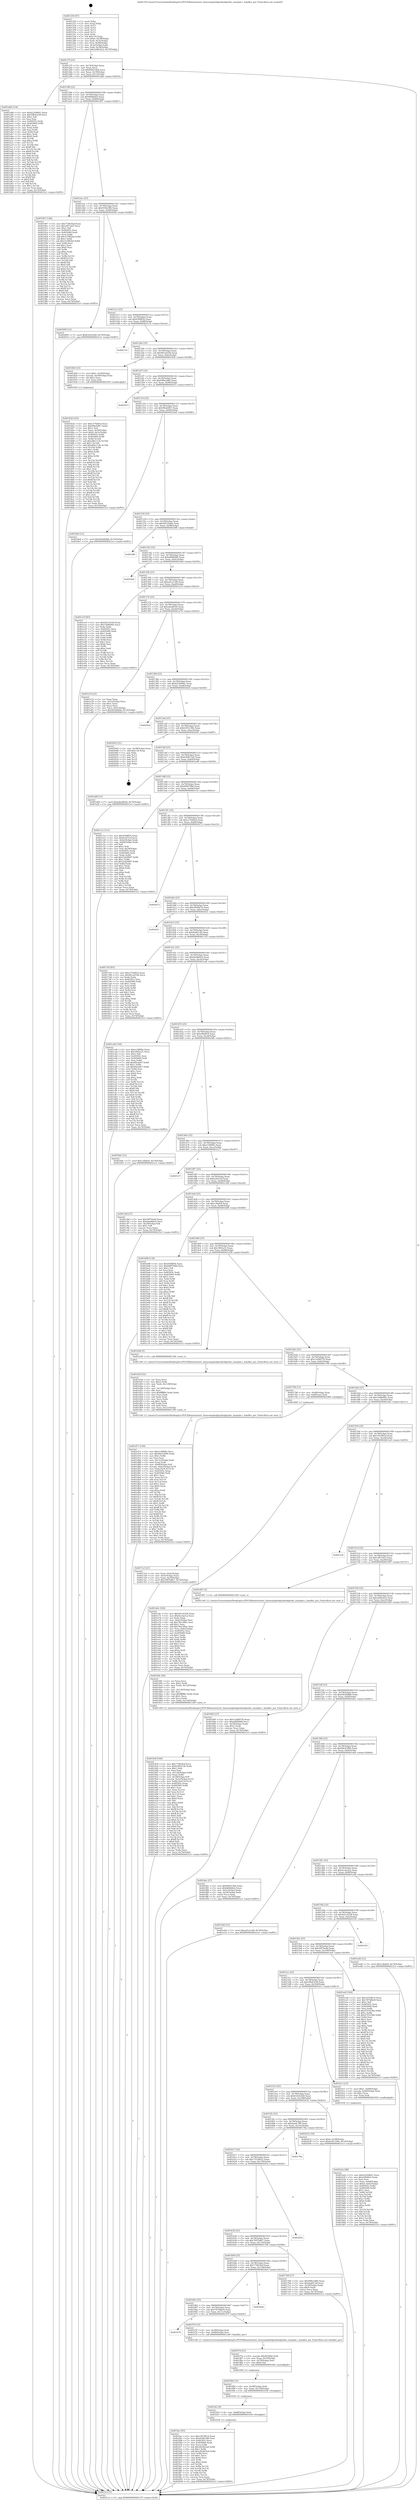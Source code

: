 digraph "0x401250" {
  label = "0x401250 (/mnt/c/Users/mathe/Desktop/tcc/POCII/binaries/extr_linuxsampleskprobeskprobe_example.c_handler_pre_Final-ollvm.out::main(0))"
  labelloc = "t"
  node[shape=record]

  Entry [label="",width=0.3,height=0.3,shape=circle,fillcolor=black,style=filled]
  "0x40127f" [label="{
     0x40127f [23]\l
     | [instrs]\l
     &nbsp;&nbsp;0x40127f \<+3\>: mov -0x74(%rbp),%eax\l
     &nbsp;&nbsp;0x401282 \<+2\>: mov %eax,%ecx\l
     &nbsp;&nbsp;0x401284 \<+6\>: sub $0x8495c50b,%ecx\l
     &nbsp;&nbsp;0x40128a \<+3\>: mov %eax,-0x78(%rbp)\l
     &nbsp;&nbsp;0x40128d \<+3\>: mov %ecx,-0x7c(%rbp)\l
     &nbsp;&nbsp;0x401290 \<+6\>: je 0000000000401a8d \<main+0x83d\>\l
  }"]
  "0x401a8d" [label="{
     0x401a8d [134]\l
     | [instrs]\l
     &nbsp;&nbsp;0x401a8d \<+5\>: mov $0xb22048d1,%eax\l
     &nbsp;&nbsp;0x401a92 \<+5\>: mov $0x59b43a38,%ecx\l
     &nbsp;&nbsp;0x401a97 \<+2\>: mov $0x1,%dl\l
     &nbsp;&nbsp;0x401a99 \<+2\>: xor %esi,%esi\l
     &nbsp;&nbsp;0x401a9b \<+7\>: mov 0x40505c,%edi\l
     &nbsp;&nbsp;0x401aa2 \<+8\>: mov 0x405060,%r8d\l
     &nbsp;&nbsp;0x401aaa \<+3\>: sub $0x1,%esi\l
     &nbsp;&nbsp;0x401aad \<+3\>: mov %edi,%r9d\l
     &nbsp;&nbsp;0x401ab0 \<+3\>: add %esi,%r9d\l
     &nbsp;&nbsp;0x401ab3 \<+4\>: imul %r9d,%edi\l
     &nbsp;&nbsp;0x401ab7 \<+3\>: and $0x1,%edi\l
     &nbsp;&nbsp;0x401aba \<+3\>: cmp $0x0,%edi\l
     &nbsp;&nbsp;0x401abd \<+4\>: sete %r10b\l
     &nbsp;&nbsp;0x401ac1 \<+4\>: cmp $0xa,%r8d\l
     &nbsp;&nbsp;0x401ac5 \<+4\>: setl %r11b\l
     &nbsp;&nbsp;0x401ac9 \<+3\>: mov %r10b,%bl\l
     &nbsp;&nbsp;0x401acc \<+3\>: xor $0xff,%bl\l
     &nbsp;&nbsp;0x401acf \<+3\>: mov %r11b,%r14b\l
     &nbsp;&nbsp;0x401ad2 \<+4\>: xor $0xff,%r14b\l
     &nbsp;&nbsp;0x401ad6 \<+3\>: xor $0x0,%dl\l
     &nbsp;&nbsp;0x401ad9 \<+3\>: mov %bl,%r15b\l
     &nbsp;&nbsp;0x401adc \<+4\>: and $0x0,%r15b\l
     &nbsp;&nbsp;0x401ae0 \<+3\>: and %dl,%r10b\l
     &nbsp;&nbsp;0x401ae3 \<+3\>: mov %r14b,%r12b\l
     &nbsp;&nbsp;0x401ae6 \<+4\>: and $0x0,%r12b\l
     &nbsp;&nbsp;0x401aea \<+3\>: and %dl,%r11b\l
     &nbsp;&nbsp;0x401aed \<+3\>: or %r10b,%r15b\l
     &nbsp;&nbsp;0x401af0 \<+3\>: or %r11b,%r12b\l
     &nbsp;&nbsp;0x401af3 \<+3\>: xor %r12b,%r15b\l
     &nbsp;&nbsp;0x401af6 \<+3\>: or %r14b,%bl\l
     &nbsp;&nbsp;0x401af9 \<+3\>: xor $0xff,%bl\l
     &nbsp;&nbsp;0x401afc \<+3\>: or $0x0,%dl\l
     &nbsp;&nbsp;0x401aff \<+2\>: and %dl,%bl\l
     &nbsp;&nbsp;0x401b01 \<+3\>: or %bl,%r15b\l
     &nbsp;&nbsp;0x401b04 \<+4\>: test $0x1,%r15b\l
     &nbsp;&nbsp;0x401b08 \<+3\>: cmovne %ecx,%eax\l
     &nbsp;&nbsp;0x401b0b \<+3\>: mov %eax,-0x74(%rbp)\l
     &nbsp;&nbsp;0x401b0e \<+5\>: jmp 00000000004021e3 \<main+0xf93\>\l
  }"]
  "0x401296" [label="{
     0x401296 [22]\l
     | [instrs]\l
     &nbsp;&nbsp;0x401296 \<+5\>: jmp 000000000040129b \<main+0x4b\>\l
     &nbsp;&nbsp;0x40129b \<+3\>: mov -0x78(%rbp),%eax\l
     &nbsp;&nbsp;0x40129e \<+5\>: sub $0x8d0bfdcb,%eax\l
     &nbsp;&nbsp;0x4012a3 \<+3\>: mov %eax,-0x80(%rbp)\l
     &nbsp;&nbsp;0x4012a6 \<+6\>: je 0000000000401907 \<main+0x6b7\>\l
  }"]
  Exit [label="",width=0.3,height=0.3,shape=circle,fillcolor=black,style=filled,peripheries=2]
  "0x401907" [label="{
     0x401907 [144]\l
     | [instrs]\l
     &nbsp;&nbsp;0x401907 \<+5\>: mov $0x774834af,%eax\l
     &nbsp;&nbsp;0x40190c \<+5\>: mov $0x1ff37ab5,%ecx\l
     &nbsp;&nbsp;0x401911 \<+2\>: mov $0x1,%dl\l
     &nbsp;&nbsp;0x401913 \<+7\>: mov 0x40505c,%esi\l
     &nbsp;&nbsp;0x40191a \<+7\>: mov 0x405060,%edi\l
     &nbsp;&nbsp;0x401921 \<+3\>: mov %esi,%r8d\l
     &nbsp;&nbsp;0x401924 \<+7\>: add $0x315f82bd,%r8d\l
     &nbsp;&nbsp;0x40192b \<+4\>: sub $0x1,%r8d\l
     &nbsp;&nbsp;0x40192f \<+7\>: sub $0x315f82bd,%r8d\l
     &nbsp;&nbsp;0x401936 \<+4\>: imul %r8d,%esi\l
     &nbsp;&nbsp;0x40193a \<+3\>: and $0x1,%esi\l
     &nbsp;&nbsp;0x40193d \<+3\>: cmp $0x0,%esi\l
     &nbsp;&nbsp;0x401940 \<+4\>: sete %r9b\l
     &nbsp;&nbsp;0x401944 \<+3\>: cmp $0xa,%edi\l
     &nbsp;&nbsp;0x401947 \<+4\>: setl %r10b\l
     &nbsp;&nbsp;0x40194b \<+3\>: mov %r9b,%r11b\l
     &nbsp;&nbsp;0x40194e \<+4\>: xor $0xff,%r11b\l
     &nbsp;&nbsp;0x401952 \<+3\>: mov %r10b,%bl\l
     &nbsp;&nbsp;0x401955 \<+3\>: xor $0xff,%bl\l
     &nbsp;&nbsp;0x401958 \<+3\>: xor $0x0,%dl\l
     &nbsp;&nbsp;0x40195b \<+3\>: mov %r11b,%r14b\l
     &nbsp;&nbsp;0x40195e \<+4\>: and $0x0,%r14b\l
     &nbsp;&nbsp;0x401962 \<+3\>: and %dl,%r9b\l
     &nbsp;&nbsp;0x401965 \<+3\>: mov %bl,%r15b\l
     &nbsp;&nbsp;0x401968 \<+4\>: and $0x0,%r15b\l
     &nbsp;&nbsp;0x40196c \<+3\>: and %dl,%r10b\l
     &nbsp;&nbsp;0x40196f \<+3\>: or %r9b,%r14b\l
     &nbsp;&nbsp;0x401972 \<+3\>: or %r10b,%r15b\l
     &nbsp;&nbsp;0x401975 \<+3\>: xor %r15b,%r14b\l
     &nbsp;&nbsp;0x401978 \<+3\>: or %bl,%r11b\l
     &nbsp;&nbsp;0x40197b \<+4\>: xor $0xff,%r11b\l
     &nbsp;&nbsp;0x40197f \<+3\>: or $0x0,%dl\l
     &nbsp;&nbsp;0x401982 \<+3\>: and %dl,%r11b\l
     &nbsp;&nbsp;0x401985 \<+3\>: or %r11b,%r14b\l
     &nbsp;&nbsp;0x401988 \<+4\>: test $0x1,%r14b\l
     &nbsp;&nbsp;0x40198c \<+3\>: cmovne %ecx,%eax\l
     &nbsp;&nbsp;0x40198f \<+3\>: mov %eax,-0x74(%rbp)\l
     &nbsp;&nbsp;0x401992 \<+5\>: jmp 00000000004021e3 \<main+0xf93\>\l
  }"]
  "0x4012ac" [label="{
     0x4012ac [25]\l
     | [instrs]\l
     &nbsp;&nbsp;0x4012ac \<+5\>: jmp 00000000004012b1 \<main+0x61\>\l
     &nbsp;&nbsp;0x4012b1 \<+3\>: mov -0x78(%rbp),%eax\l
     &nbsp;&nbsp;0x4012b4 \<+5\>: sub $0x91f6e386,%eax\l
     &nbsp;&nbsp;0x4012b9 \<+6\>: mov %eax,-0x84(%rbp)\l
     &nbsp;&nbsp;0x4012bf \<+6\>: je 0000000000402009 \<main+0xdb9\>\l
  }"]
  "0x401fac" [label="{
     0x401fac [93]\l
     | [instrs]\l
     &nbsp;&nbsp;0x401fac \<+5\>: mov $0x1953f61d,%eax\l
     &nbsp;&nbsp;0x401fb1 \<+5\>: mov $0x91f6e386,%esi\l
     &nbsp;&nbsp;0x401fb6 \<+7\>: mov 0x40505c,%ecx\l
     &nbsp;&nbsp;0x401fbd \<+7\>: mov 0x405060,%edx\l
     &nbsp;&nbsp;0x401fc4 \<+3\>: mov %ecx,%r8d\l
     &nbsp;&nbsp;0x401fc7 \<+7\>: sub $0x2824d3a4,%r8d\l
     &nbsp;&nbsp;0x401fce \<+4\>: sub $0x1,%r8d\l
     &nbsp;&nbsp;0x401fd2 \<+7\>: add $0x2824d3a4,%r8d\l
     &nbsp;&nbsp;0x401fd9 \<+4\>: imul %r8d,%ecx\l
     &nbsp;&nbsp;0x401fdd \<+3\>: and $0x1,%ecx\l
     &nbsp;&nbsp;0x401fe0 \<+3\>: cmp $0x0,%ecx\l
     &nbsp;&nbsp;0x401fe3 \<+4\>: sete %r9b\l
     &nbsp;&nbsp;0x401fe7 \<+3\>: cmp $0xa,%edx\l
     &nbsp;&nbsp;0x401fea \<+4\>: setl %r10b\l
     &nbsp;&nbsp;0x401fee \<+3\>: mov %r9b,%r11b\l
     &nbsp;&nbsp;0x401ff1 \<+3\>: and %r10b,%r11b\l
     &nbsp;&nbsp;0x401ff4 \<+3\>: xor %r10b,%r9b\l
     &nbsp;&nbsp;0x401ff7 \<+3\>: or %r9b,%r11b\l
     &nbsp;&nbsp;0x401ffa \<+4\>: test $0x1,%r11b\l
     &nbsp;&nbsp;0x401ffe \<+3\>: cmovne %esi,%eax\l
     &nbsp;&nbsp;0x402001 \<+3\>: mov %eax,-0x74(%rbp)\l
     &nbsp;&nbsp;0x402004 \<+5\>: jmp 00000000004021e3 \<main+0xf93\>\l
  }"]
  "0x402009" [label="{
     0x402009 [12]\l
     | [instrs]\l
     &nbsp;&nbsp;0x402009 \<+7\>: movl $0x63d1b3b8,-0x74(%rbp)\l
     &nbsp;&nbsp;0x402010 \<+5\>: jmp 00000000004021e3 \<main+0xf93\>\l
  }"]
  "0x4012c5" [label="{
     0x4012c5 [25]\l
     | [instrs]\l
     &nbsp;&nbsp;0x4012c5 \<+5\>: jmp 00000000004012ca \<main+0x7a\>\l
     &nbsp;&nbsp;0x4012ca \<+3\>: mov -0x78(%rbp),%eax\l
     &nbsp;&nbsp;0x4012cd \<+5\>: sub $0x93fdff34,%eax\l
     &nbsp;&nbsp;0x4012d2 \<+6\>: mov %eax,-0x88(%rbp)\l
     &nbsp;&nbsp;0x4012d8 \<+6\>: je 000000000040211b \<main+0xecb\>\l
  }"]
  "0x401fa3" [label="{
     0x401fa3 [9]\l
     | [instrs]\l
     &nbsp;&nbsp;0x401fa3 \<+4\>: mov -0x68(%rbp),%rdi\l
     &nbsp;&nbsp;0x401fa7 \<+5\>: call 0000000000401030 \<free@plt\>\l
     | [calls]\l
     &nbsp;&nbsp;0x401030 \{1\} (unknown)\l
  }"]
  "0x40211b" [label="{
     0x40211b\l
  }", style=dashed]
  "0x4012de" [label="{
     0x4012de [25]\l
     | [instrs]\l
     &nbsp;&nbsp;0x4012de \<+5\>: jmp 00000000004012e3 \<main+0x93\>\l
     &nbsp;&nbsp;0x4012e3 \<+3\>: mov -0x78(%rbp),%eax\l
     &nbsp;&nbsp;0x4012e6 \<+5\>: sub $0x961a010b,%eax\l
     &nbsp;&nbsp;0x4012eb \<+6\>: mov %eax,-0x8c(%rbp)\l
     &nbsp;&nbsp;0x4012f1 \<+6\>: je 0000000000401826 \<main+0x5d6\>\l
  }"]
  "0x401f94" [label="{
     0x401f94 [15]\l
     | [instrs]\l
     &nbsp;&nbsp;0x401f94 \<+4\>: mov -0x58(%rbp),%rdi\l
     &nbsp;&nbsp;0x401f98 \<+6\>: mov %eax,-0x130(%rbp)\l
     &nbsp;&nbsp;0x401f9e \<+5\>: call 0000000000401030 \<free@plt\>\l
     | [calls]\l
     &nbsp;&nbsp;0x401030 \{1\} (unknown)\l
  }"]
  "0x401826" [label="{
     0x401826 [23]\l
     | [instrs]\l
     &nbsp;&nbsp;0x401826 \<+7\>: movl $0x1,-0x50(%rbp)\l
     &nbsp;&nbsp;0x40182d \<+4\>: movslq -0x50(%rbp),%rax\l
     &nbsp;&nbsp;0x401831 \<+4\>: shl $0x2,%rax\l
     &nbsp;&nbsp;0x401835 \<+3\>: mov %rax,%rdi\l
     &nbsp;&nbsp;0x401838 \<+5\>: call 0000000000401050 \<malloc@plt\>\l
     | [calls]\l
     &nbsp;&nbsp;0x401050 \{1\} (unknown)\l
  }"]
  "0x4012f7" [label="{
     0x4012f7 [25]\l
     | [instrs]\l
     &nbsp;&nbsp;0x4012f7 \<+5\>: jmp 00000000004012fc \<main+0xac\>\l
     &nbsp;&nbsp;0x4012fc \<+3\>: mov -0x78(%rbp),%eax\l
     &nbsp;&nbsp;0x4012ff \<+5\>: sub $0x998a3d60,%eax\l
     &nbsp;&nbsp;0x401304 \<+6\>: mov %eax,-0x90(%rbp)\l
     &nbsp;&nbsp;0x40130a \<+6\>: je 0000000000402015 \<main+0xdc5\>\l
  }"]
  "0x401f7d" [label="{
     0x401f7d [23]\l
     | [instrs]\l
     &nbsp;&nbsp;0x401f7d \<+10\>: movabs $0x4030b6,%rdi\l
     &nbsp;&nbsp;0x401f87 \<+3\>: mov %eax,-0x70(%rbp)\l
     &nbsp;&nbsp;0x401f8a \<+3\>: mov -0x70(%rbp),%esi\l
     &nbsp;&nbsp;0x401f8d \<+2\>: mov $0x0,%al\l
     &nbsp;&nbsp;0x401f8f \<+5\>: call 0000000000401040 \<printf@plt\>\l
     | [calls]\l
     &nbsp;&nbsp;0x401040 \{1\} (unknown)\l
  }"]
  "0x402015" [label="{
     0x402015\l
  }", style=dashed]
  "0x401310" [label="{
     0x401310 [25]\l
     | [instrs]\l
     &nbsp;&nbsp;0x401310 \<+5\>: jmp 0000000000401315 \<main+0xc5\>\l
     &nbsp;&nbsp;0x401315 \<+3\>: mov -0x78(%rbp),%eax\l
     &nbsp;&nbsp;0x401318 \<+5\>: sub $0x99ed2fb7,%eax\l
     &nbsp;&nbsp;0x40131d \<+6\>: mov %eax,-0x94(%rbp)\l
     &nbsp;&nbsp;0x401323 \<+6\>: je 00000000004018e0 \<main+0x690\>\l
  }"]
  "0x40167b" [label="{
     0x40167b\l
  }", style=dashed]
  "0x4018e0" [label="{
     0x4018e0 [12]\l
     | [instrs]\l
     &nbsp;&nbsp;0x4018e0 \<+7\>: movl $0x445d0db6,-0x74(%rbp)\l
     &nbsp;&nbsp;0x4018e7 \<+5\>: jmp 00000000004021e3 \<main+0xf93\>\l
  }"]
  "0x401329" [label="{
     0x401329 [25]\l
     | [instrs]\l
     &nbsp;&nbsp;0x401329 \<+5\>: jmp 000000000040132e \<main+0xde\>\l
     &nbsp;&nbsp;0x40132e \<+3\>: mov -0x78(%rbp),%eax\l
     &nbsp;&nbsp;0x401331 \<+5\>: sub $0x9d518a8a,%eax\l
     &nbsp;&nbsp;0x401336 \<+6\>: mov %eax,-0x98(%rbp)\l
     &nbsp;&nbsp;0x40133c \<+6\>: je 00000000004016f8 \<main+0x4a8\>\l
  }"]
  "0x401f70" [label="{
     0x401f70 [13]\l
     | [instrs]\l
     &nbsp;&nbsp;0x401f70 \<+4\>: mov -0x58(%rbp),%rdi\l
     &nbsp;&nbsp;0x401f74 \<+4\>: mov -0x68(%rbp),%rsi\l
     &nbsp;&nbsp;0x401f78 \<+5\>: call 0000000000401240 \<handler_pre\>\l
     | [calls]\l
     &nbsp;&nbsp;0x401240 \{1\} (/mnt/c/Users/mathe/Desktop/tcc/POCII/binaries/extr_linuxsampleskprobeskprobe_example.c_handler_pre_Final-ollvm.out::handler_pre)\l
  }"]
  "0x4016f8" [label="{
     0x4016f8\l
  }", style=dashed]
  "0x401342" [label="{
     0x401342 [25]\l
     | [instrs]\l
     &nbsp;&nbsp;0x401342 \<+5\>: jmp 0000000000401347 \<main+0xf7\>\l
     &nbsp;&nbsp;0x401347 \<+3\>: mov -0x78(%rbp),%eax\l
     &nbsp;&nbsp;0x40134a \<+5\>: sub $0xa66fd066,%eax\l
     &nbsp;&nbsp;0x40134f \<+6\>: mov %eax,-0x9c(%rbp)\l
     &nbsp;&nbsp;0x401355 \<+6\>: je 00000000004016a0 \<main+0x450\>\l
  }"]
  "0x401662" [label="{
     0x401662 [25]\l
     | [instrs]\l
     &nbsp;&nbsp;0x401662 \<+5\>: jmp 0000000000401667 \<main+0x417\>\l
     &nbsp;&nbsp;0x401667 \<+3\>: mov -0x78(%rbp),%eax\l
     &nbsp;&nbsp;0x40166a \<+5\>: sub $0x7879dbc9,%eax\l
     &nbsp;&nbsp;0x40166f \<+6\>: mov %eax,-0x11c(%rbp)\l
     &nbsp;&nbsp;0x401675 \<+6\>: je 0000000000401f70 \<main+0xd20\>\l
  }"]
  "0x4016a0" [label="{
     0x4016a0\l
  }", style=dashed]
  "0x40135b" [label="{
     0x40135b [25]\l
     | [instrs]\l
     &nbsp;&nbsp;0x40135b \<+5\>: jmp 0000000000401360 \<main+0x110\>\l
     &nbsp;&nbsp;0x401360 \<+3\>: mov -0x78(%rbp),%eax\l
     &nbsp;&nbsp;0x401363 \<+5\>: sub $0xad1e1cd9,%eax\l
     &nbsp;&nbsp;0x401368 \<+6\>: mov %eax,-0xa0(%rbp)\l
     &nbsp;&nbsp;0x40136e \<+6\>: je 0000000000401e19 \<main+0xbc9\>\l
  }"]
  "0x4020a0" [label="{
     0x4020a0\l
  }", style=dashed]
  "0x401e19" [label="{
     0x401e19 [83]\l
     | [instrs]\l
     &nbsp;&nbsp;0x401e19 \<+5\>: mov $0x4d1c0328,%eax\l
     &nbsp;&nbsp;0x401e1e \<+5\>: mov $0x14d8d49c,%ecx\l
     &nbsp;&nbsp;0x401e23 \<+2\>: xor %edx,%edx\l
     &nbsp;&nbsp;0x401e25 \<+7\>: mov 0x40505c,%esi\l
     &nbsp;&nbsp;0x401e2c \<+7\>: mov 0x405060,%edi\l
     &nbsp;&nbsp;0x401e33 \<+3\>: sub $0x1,%edx\l
     &nbsp;&nbsp;0x401e36 \<+3\>: mov %esi,%r8d\l
     &nbsp;&nbsp;0x401e39 \<+3\>: add %edx,%r8d\l
     &nbsp;&nbsp;0x401e3c \<+4\>: imul %r8d,%esi\l
     &nbsp;&nbsp;0x401e40 \<+3\>: and $0x1,%esi\l
     &nbsp;&nbsp;0x401e43 \<+3\>: cmp $0x0,%esi\l
     &nbsp;&nbsp;0x401e46 \<+4\>: sete %r9b\l
     &nbsp;&nbsp;0x401e4a \<+3\>: cmp $0xa,%edi\l
     &nbsp;&nbsp;0x401e4d \<+4\>: setl %r10b\l
     &nbsp;&nbsp;0x401e51 \<+3\>: mov %r9b,%r11b\l
     &nbsp;&nbsp;0x401e54 \<+3\>: and %r10b,%r11b\l
     &nbsp;&nbsp;0x401e57 \<+3\>: xor %r10b,%r9b\l
     &nbsp;&nbsp;0x401e5a \<+3\>: or %r9b,%r11b\l
     &nbsp;&nbsp;0x401e5d \<+4\>: test $0x1,%r11b\l
     &nbsp;&nbsp;0x401e61 \<+3\>: cmovne %ecx,%eax\l
     &nbsp;&nbsp;0x401e64 \<+3\>: mov %eax,-0x74(%rbp)\l
     &nbsp;&nbsp;0x401e67 \<+5\>: jmp 00000000004021e3 \<main+0xf93\>\l
  }"]
  "0x401374" [label="{
     0x401374 [25]\l
     | [instrs]\l
     &nbsp;&nbsp;0x401374 \<+5\>: jmp 0000000000401379 \<main+0x129\>\l
     &nbsp;&nbsp;0x401379 \<+3\>: mov -0x78(%rbp),%eax\l
     &nbsp;&nbsp;0x40137c \<+5\>: sub $0xadea8024,%eax\l
     &nbsp;&nbsp;0x401381 \<+6\>: mov %eax,-0xa4(%rbp)\l
     &nbsp;&nbsp;0x401387 \<+6\>: je 0000000000401a74 \<main+0x824\>\l
  }"]
  "0x401d71" [label="{
     0x401d71 [156]\l
     | [instrs]\l
     &nbsp;&nbsp;0x401d71 \<+5\>: mov $0xe14f0f0e,%ecx\l
     &nbsp;&nbsp;0x401d76 \<+5\>: mov $0x48cb3090,%edx\l
     &nbsp;&nbsp;0x401d7b \<+3\>: mov $0x1,%r8b\l
     &nbsp;&nbsp;0x401d7e \<+2\>: xor %esi,%esi\l
     &nbsp;&nbsp;0x401d80 \<+6\>: mov -0x12c(%rbp),%edi\l
     &nbsp;&nbsp;0x401d86 \<+3\>: imul %eax,%edi\l
     &nbsp;&nbsp;0x401d89 \<+4\>: mov -0x68(%rbp),%r9\l
     &nbsp;&nbsp;0x401d8d \<+4\>: movslq -0x6c(%rbp),%r10\l
     &nbsp;&nbsp;0x401d91 \<+4\>: mov %edi,(%r9,%r10,4)\l
     &nbsp;&nbsp;0x401d95 \<+7\>: mov 0x40505c,%eax\l
     &nbsp;&nbsp;0x401d9c \<+7\>: mov 0x405060,%edi\l
     &nbsp;&nbsp;0x401da3 \<+3\>: sub $0x1,%esi\l
     &nbsp;&nbsp;0x401da6 \<+3\>: mov %eax,%r11d\l
     &nbsp;&nbsp;0x401da9 \<+3\>: add %esi,%r11d\l
     &nbsp;&nbsp;0x401dac \<+4\>: imul %r11d,%eax\l
     &nbsp;&nbsp;0x401db0 \<+3\>: and $0x1,%eax\l
     &nbsp;&nbsp;0x401db3 \<+3\>: cmp $0x0,%eax\l
     &nbsp;&nbsp;0x401db6 \<+3\>: sete %bl\l
     &nbsp;&nbsp;0x401db9 \<+3\>: cmp $0xa,%edi\l
     &nbsp;&nbsp;0x401dbc \<+4\>: setl %r14b\l
     &nbsp;&nbsp;0x401dc0 \<+3\>: mov %bl,%r15b\l
     &nbsp;&nbsp;0x401dc3 \<+4\>: xor $0xff,%r15b\l
     &nbsp;&nbsp;0x401dc7 \<+3\>: mov %r14b,%r12b\l
     &nbsp;&nbsp;0x401dca \<+4\>: xor $0xff,%r12b\l
     &nbsp;&nbsp;0x401dce \<+4\>: xor $0x1,%r8b\l
     &nbsp;&nbsp;0x401dd2 \<+3\>: mov %r15b,%r13b\l
     &nbsp;&nbsp;0x401dd5 \<+4\>: and $0xff,%r13b\l
     &nbsp;&nbsp;0x401dd9 \<+3\>: and %r8b,%bl\l
     &nbsp;&nbsp;0x401ddc \<+3\>: mov %r12b,%al\l
     &nbsp;&nbsp;0x401ddf \<+2\>: and $0xff,%al\l
     &nbsp;&nbsp;0x401de1 \<+3\>: and %r8b,%r14b\l
     &nbsp;&nbsp;0x401de4 \<+3\>: or %bl,%r13b\l
     &nbsp;&nbsp;0x401de7 \<+3\>: or %r14b,%al\l
     &nbsp;&nbsp;0x401dea \<+3\>: xor %al,%r13b\l
     &nbsp;&nbsp;0x401ded \<+3\>: or %r12b,%r15b\l
     &nbsp;&nbsp;0x401df0 \<+4\>: xor $0xff,%r15b\l
     &nbsp;&nbsp;0x401df4 \<+4\>: or $0x1,%r8b\l
     &nbsp;&nbsp;0x401df8 \<+3\>: and %r8b,%r15b\l
     &nbsp;&nbsp;0x401dfb \<+3\>: or %r15b,%r13b\l
     &nbsp;&nbsp;0x401dfe \<+4\>: test $0x1,%r13b\l
     &nbsp;&nbsp;0x401e02 \<+3\>: cmovne %edx,%ecx\l
     &nbsp;&nbsp;0x401e05 \<+3\>: mov %ecx,-0x74(%rbp)\l
     &nbsp;&nbsp;0x401e08 \<+5\>: jmp 00000000004021e3 \<main+0xf93\>\l
  }"]
  "0x401a74" [label="{
     0x401a74 [25]\l
     | [instrs]\l
     &nbsp;&nbsp;0x401a74 \<+2\>: xor %eax,%eax\l
     &nbsp;&nbsp;0x401a76 \<+3\>: mov -0x5c(%rbp),%ecx\l
     &nbsp;&nbsp;0x401a79 \<+3\>: sub $0x1,%eax\l
     &nbsp;&nbsp;0x401a7c \<+2\>: sub %eax,%ecx\l
     &nbsp;&nbsp;0x401a7e \<+3\>: mov %ecx,-0x5c(%rbp)\l
     &nbsp;&nbsp;0x401a81 \<+7\>: movl $0x445d0db6,-0x74(%rbp)\l
     &nbsp;&nbsp;0x401a88 \<+5\>: jmp 00000000004021e3 \<main+0xf93\>\l
  }"]
  "0x40138d" [label="{
     0x40138d [25]\l
     | [instrs]\l
     &nbsp;&nbsp;0x40138d \<+5\>: jmp 0000000000401392 \<main+0x142\>\l
     &nbsp;&nbsp;0x401392 \<+3\>: mov -0x78(%rbp),%eax\l
     &nbsp;&nbsp;0x401395 \<+5\>: sub $0xb22048d1,%eax\l
     &nbsp;&nbsp;0x40139a \<+6\>: mov %eax,-0xa8(%rbp)\l
     &nbsp;&nbsp;0x4013a0 \<+6\>: je 00000000004020ed \<main+0xe9d\>\l
  }"]
  "0x401d3d" [label="{
     0x401d3d [52]\l
     | [instrs]\l
     &nbsp;&nbsp;0x401d3d \<+2\>: xor %ecx,%ecx\l
     &nbsp;&nbsp;0x401d3f \<+5\>: mov $0x2,%edx\l
     &nbsp;&nbsp;0x401d44 \<+6\>: mov %edx,-0x128(%rbp)\l
     &nbsp;&nbsp;0x401d4a \<+1\>: cltd\l
     &nbsp;&nbsp;0x401d4b \<+6\>: mov -0x128(%rbp),%esi\l
     &nbsp;&nbsp;0x401d51 \<+2\>: idiv %esi\l
     &nbsp;&nbsp;0x401d53 \<+6\>: imul $0xfffffffe,%edx,%edx\l
     &nbsp;&nbsp;0x401d59 \<+2\>: mov %ecx,%edi\l
     &nbsp;&nbsp;0x401d5b \<+2\>: sub %edx,%edi\l
     &nbsp;&nbsp;0x401d5d \<+2\>: mov %ecx,%edx\l
     &nbsp;&nbsp;0x401d5f \<+3\>: sub $0x1,%edx\l
     &nbsp;&nbsp;0x401d62 \<+2\>: add %edx,%edi\l
     &nbsp;&nbsp;0x401d64 \<+2\>: sub %edi,%ecx\l
     &nbsp;&nbsp;0x401d66 \<+6\>: mov %ecx,-0x12c(%rbp)\l
     &nbsp;&nbsp;0x401d6c \<+5\>: call 0000000000401160 \<next_i\>\l
     | [calls]\l
     &nbsp;&nbsp;0x401160 \{1\} (/mnt/c/Users/mathe/Desktop/tcc/POCII/binaries/extr_linuxsampleskprobeskprobe_example.c_handler_pre_Final-ollvm.out::next_i)\l
  }"]
  "0x4020ed" [label="{
     0x4020ed\l
  }", style=dashed]
  "0x4013a6" [label="{
     0x4013a6 [25]\l
     | [instrs]\l
     &nbsp;&nbsp;0x4013a6 \<+5\>: jmp 00000000004013ab \<main+0x15b\>\l
     &nbsp;&nbsp;0x4013ab \<+3\>: mov -0x78(%rbp),%eax\l
     &nbsp;&nbsp;0x4013ae \<+5\>: sub $0xb301236b,%eax\l
     &nbsp;&nbsp;0x4013b3 \<+6\>: mov %eax,-0xac(%rbp)\l
     &nbsp;&nbsp;0x4013b9 \<+6\>: je 0000000000402045 \<main+0xdf5\>\l
  }"]
  "0x401b2a" [label="{
     0x401b2a [98]\l
     | [instrs]\l
     &nbsp;&nbsp;0x401b2a \<+5\>: mov $0xb22048d1,%ecx\l
     &nbsp;&nbsp;0x401b2f \<+5\>: mov $0xe0fef8c4,%edx\l
     &nbsp;&nbsp;0x401b34 \<+2\>: xor %esi,%esi\l
     &nbsp;&nbsp;0x401b36 \<+4\>: mov %rax,-0x68(%rbp)\l
     &nbsp;&nbsp;0x401b3a \<+7\>: movl $0x0,-0x6c(%rbp)\l
     &nbsp;&nbsp;0x401b41 \<+8\>: mov 0x40505c,%r8d\l
     &nbsp;&nbsp;0x401b49 \<+8\>: mov 0x405060,%r9d\l
     &nbsp;&nbsp;0x401b51 \<+3\>: sub $0x1,%esi\l
     &nbsp;&nbsp;0x401b54 \<+3\>: mov %r8d,%r10d\l
     &nbsp;&nbsp;0x401b57 \<+3\>: add %esi,%r10d\l
     &nbsp;&nbsp;0x401b5a \<+4\>: imul %r10d,%r8d\l
     &nbsp;&nbsp;0x401b5e \<+4\>: and $0x1,%r8d\l
     &nbsp;&nbsp;0x401b62 \<+4\>: cmp $0x0,%r8d\l
     &nbsp;&nbsp;0x401b66 \<+4\>: sete %r11b\l
     &nbsp;&nbsp;0x401b6a \<+4\>: cmp $0xa,%r9d\l
     &nbsp;&nbsp;0x401b6e \<+3\>: setl %bl\l
     &nbsp;&nbsp;0x401b71 \<+3\>: mov %r11b,%r14b\l
     &nbsp;&nbsp;0x401b74 \<+3\>: and %bl,%r14b\l
     &nbsp;&nbsp;0x401b77 \<+3\>: xor %bl,%r11b\l
     &nbsp;&nbsp;0x401b7a \<+3\>: or %r11b,%r14b\l
     &nbsp;&nbsp;0x401b7d \<+4\>: test $0x1,%r14b\l
     &nbsp;&nbsp;0x401b81 \<+3\>: cmovne %edx,%ecx\l
     &nbsp;&nbsp;0x401b84 \<+3\>: mov %ecx,-0x74(%rbp)\l
     &nbsp;&nbsp;0x401b87 \<+5\>: jmp 00000000004021e3 \<main+0xf93\>\l
  }"]
  "0x402045" [label="{
     0x402045 [21]\l
     | [instrs]\l
     &nbsp;&nbsp;0x402045 \<+3\>: mov -0x38(%rbp),%eax\l
     &nbsp;&nbsp;0x402048 \<+7\>: add $0x118,%rsp\l
     &nbsp;&nbsp;0x40204f \<+1\>: pop %rbx\l
     &nbsp;&nbsp;0x402050 \<+2\>: pop %r12\l
     &nbsp;&nbsp;0x402052 \<+2\>: pop %r13\l
     &nbsp;&nbsp;0x402054 \<+2\>: pop %r14\l
     &nbsp;&nbsp;0x402056 \<+2\>: pop %r15\l
     &nbsp;&nbsp;0x402058 \<+1\>: pop %rbp\l
     &nbsp;&nbsp;0x402059 \<+1\>: ret\l
  }"]
  "0x4013bf" [label="{
     0x4013bf [25]\l
     | [instrs]\l
     &nbsp;&nbsp;0x4013bf \<+5\>: jmp 00000000004013c4 \<main+0x174\>\l
     &nbsp;&nbsp;0x4013c4 \<+3\>: mov -0x78(%rbp),%eax\l
     &nbsp;&nbsp;0x4013c7 \<+5\>: sub $0xb30837a6,%eax\l
     &nbsp;&nbsp;0x4013cc \<+6\>: mov %eax,-0xb0(%rbp)\l
     &nbsp;&nbsp;0x4013d2 \<+6\>: je 0000000000401a68 \<main+0x818\>\l
  }"]
  "0x4019c8" [label="{
     0x4019c8 [160]\l
     | [instrs]\l
     &nbsp;&nbsp;0x4019c8 \<+5\>: mov $0x774834af,%ecx\l
     &nbsp;&nbsp;0x4019cd \<+5\>: mov $0xb30837a6,%edx\l
     &nbsp;&nbsp;0x4019d2 \<+3\>: mov $0x1,%dil\l
     &nbsp;&nbsp;0x4019d5 \<+2\>: xor %esi,%esi\l
     &nbsp;&nbsp;0x4019d7 \<+7\>: mov -0x124(%rbp),%r8d\l
     &nbsp;&nbsp;0x4019de \<+4\>: imul %eax,%r8d\l
     &nbsp;&nbsp;0x4019e2 \<+4\>: mov -0x58(%rbp),%r9\l
     &nbsp;&nbsp;0x4019e6 \<+4\>: movslq -0x5c(%rbp),%r10\l
     &nbsp;&nbsp;0x4019ea \<+4\>: mov %r8d,(%r9,%r10,4)\l
     &nbsp;&nbsp;0x4019ee \<+7\>: mov 0x40505c,%eax\l
     &nbsp;&nbsp;0x4019f5 \<+8\>: mov 0x405060,%r8d\l
     &nbsp;&nbsp;0x4019fd \<+3\>: sub $0x1,%esi\l
     &nbsp;&nbsp;0x401a00 \<+3\>: mov %eax,%r11d\l
     &nbsp;&nbsp;0x401a03 \<+3\>: add %esi,%r11d\l
     &nbsp;&nbsp;0x401a06 \<+4\>: imul %r11d,%eax\l
     &nbsp;&nbsp;0x401a0a \<+3\>: and $0x1,%eax\l
     &nbsp;&nbsp;0x401a0d \<+3\>: cmp $0x0,%eax\l
     &nbsp;&nbsp;0x401a10 \<+3\>: sete %bl\l
     &nbsp;&nbsp;0x401a13 \<+4\>: cmp $0xa,%r8d\l
     &nbsp;&nbsp;0x401a17 \<+4\>: setl %r14b\l
     &nbsp;&nbsp;0x401a1b \<+3\>: mov %bl,%r15b\l
     &nbsp;&nbsp;0x401a1e \<+4\>: xor $0xff,%r15b\l
     &nbsp;&nbsp;0x401a22 \<+3\>: mov %r14b,%r12b\l
     &nbsp;&nbsp;0x401a25 \<+4\>: xor $0xff,%r12b\l
     &nbsp;&nbsp;0x401a29 \<+4\>: xor $0x0,%dil\l
     &nbsp;&nbsp;0x401a2d \<+3\>: mov %r15b,%r13b\l
     &nbsp;&nbsp;0x401a30 \<+4\>: and $0x0,%r13b\l
     &nbsp;&nbsp;0x401a34 \<+3\>: and %dil,%bl\l
     &nbsp;&nbsp;0x401a37 \<+3\>: mov %r12b,%al\l
     &nbsp;&nbsp;0x401a3a \<+2\>: and $0x0,%al\l
     &nbsp;&nbsp;0x401a3c \<+3\>: and %dil,%r14b\l
     &nbsp;&nbsp;0x401a3f \<+3\>: or %bl,%r13b\l
     &nbsp;&nbsp;0x401a42 \<+3\>: or %r14b,%al\l
     &nbsp;&nbsp;0x401a45 \<+3\>: xor %al,%r13b\l
     &nbsp;&nbsp;0x401a48 \<+3\>: or %r12b,%r15b\l
     &nbsp;&nbsp;0x401a4b \<+4\>: xor $0xff,%r15b\l
     &nbsp;&nbsp;0x401a4f \<+4\>: or $0x0,%dil\l
     &nbsp;&nbsp;0x401a53 \<+3\>: and %dil,%r15b\l
     &nbsp;&nbsp;0x401a56 \<+3\>: or %r15b,%r13b\l
     &nbsp;&nbsp;0x401a59 \<+4\>: test $0x1,%r13b\l
     &nbsp;&nbsp;0x401a5d \<+3\>: cmovne %edx,%ecx\l
     &nbsp;&nbsp;0x401a60 \<+3\>: mov %ecx,-0x74(%rbp)\l
     &nbsp;&nbsp;0x401a63 \<+5\>: jmp 00000000004021e3 \<main+0xf93\>\l
  }"]
  "0x401a68" [label="{
     0x401a68 [12]\l
     | [instrs]\l
     &nbsp;&nbsp;0x401a68 \<+7\>: movl $0xadea8024,-0x74(%rbp)\l
     &nbsp;&nbsp;0x401a6f \<+5\>: jmp 00000000004021e3 \<main+0xf93\>\l
  }"]
  "0x4013d8" [label="{
     0x4013d8 [25]\l
     | [instrs]\l
     &nbsp;&nbsp;0x4013d8 \<+5\>: jmp 00000000004013dd \<main+0x18d\>\l
     &nbsp;&nbsp;0x4013dd \<+3\>: mov -0x78(%rbp),%eax\l
     &nbsp;&nbsp;0x4013e0 \<+5\>: sub $0xbf00798d,%eax\l
     &nbsp;&nbsp;0x4013e5 \<+6\>: mov %eax,-0xb4(%rbp)\l
     &nbsp;&nbsp;0x4013eb \<+6\>: je 0000000000401c1e \<main+0x9ce\>\l
  }"]
  "0x40199c" [label="{
     0x40199c [44]\l
     | [instrs]\l
     &nbsp;&nbsp;0x40199c \<+2\>: xor %ecx,%ecx\l
     &nbsp;&nbsp;0x40199e \<+5\>: mov $0x2,%edx\l
     &nbsp;&nbsp;0x4019a3 \<+6\>: mov %edx,-0x120(%rbp)\l
     &nbsp;&nbsp;0x4019a9 \<+1\>: cltd\l
     &nbsp;&nbsp;0x4019aa \<+6\>: mov -0x120(%rbp),%esi\l
     &nbsp;&nbsp;0x4019b0 \<+2\>: idiv %esi\l
     &nbsp;&nbsp;0x4019b2 \<+6\>: imul $0xfffffffe,%edx,%edx\l
     &nbsp;&nbsp;0x4019b8 \<+3\>: sub $0x1,%ecx\l
     &nbsp;&nbsp;0x4019bb \<+2\>: sub %ecx,%edx\l
     &nbsp;&nbsp;0x4019bd \<+6\>: mov %edx,-0x124(%rbp)\l
     &nbsp;&nbsp;0x4019c3 \<+5\>: call 0000000000401160 \<next_i\>\l
     | [calls]\l
     &nbsp;&nbsp;0x401160 \{1\} (/mnt/c/Users/mathe/Desktop/tcc/POCII/binaries/extr_linuxsampleskprobeskprobe_example.c_handler_pre_Final-ollvm.out::next_i)\l
  }"]
  "0x401c1e" [label="{
     0x401c1e [111]\l
     | [instrs]\l
     &nbsp;&nbsp;0x401c1e \<+5\>: mov $0x93fdff34,%eax\l
     &nbsp;&nbsp;0x401c23 \<+5\>: mov $0xfce633cf,%ecx\l
     &nbsp;&nbsp;0x401c28 \<+3\>: mov -0x6c(%rbp),%edx\l
     &nbsp;&nbsp;0x401c2b \<+3\>: cmp -0x60(%rbp),%edx\l
     &nbsp;&nbsp;0x401c2e \<+4\>: setl %sil\l
     &nbsp;&nbsp;0x401c32 \<+4\>: and $0x1,%sil\l
     &nbsp;&nbsp;0x401c36 \<+4\>: mov %sil,-0x29(%rbp)\l
     &nbsp;&nbsp;0x401c3a \<+7\>: mov 0x40505c,%edx\l
     &nbsp;&nbsp;0x401c41 \<+7\>: mov 0x405060,%edi\l
     &nbsp;&nbsp;0x401c48 \<+3\>: mov %edx,%r8d\l
     &nbsp;&nbsp;0x401c4b \<+7\>: add $0x52d280f7,%r8d\l
     &nbsp;&nbsp;0x401c52 \<+4\>: sub $0x1,%r8d\l
     &nbsp;&nbsp;0x401c56 \<+7\>: sub $0x52d280f7,%r8d\l
     &nbsp;&nbsp;0x401c5d \<+4\>: imul %r8d,%edx\l
     &nbsp;&nbsp;0x401c61 \<+3\>: and $0x1,%edx\l
     &nbsp;&nbsp;0x401c64 \<+3\>: cmp $0x0,%edx\l
     &nbsp;&nbsp;0x401c67 \<+4\>: sete %sil\l
     &nbsp;&nbsp;0x401c6b \<+3\>: cmp $0xa,%edi\l
     &nbsp;&nbsp;0x401c6e \<+4\>: setl %r9b\l
     &nbsp;&nbsp;0x401c72 \<+3\>: mov %sil,%r10b\l
     &nbsp;&nbsp;0x401c75 \<+3\>: and %r9b,%r10b\l
     &nbsp;&nbsp;0x401c78 \<+3\>: xor %r9b,%sil\l
     &nbsp;&nbsp;0x401c7b \<+3\>: or %sil,%r10b\l
     &nbsp;&nbsp;0x401c7e \<+4\>: test $0x1,%r10b\l
     &nbsp;&nbsp;0x401c82 \<+3\>: cmovne %ecx,%eax\l
     &nbsp;&nbsp;0x401c85 \<+3\>: mov %eax,-0x74(%rbp)\l
     &nbsp;&nbsp;0x401c88 \<+5\>: jmp 00000000004021e3 \<main+0xf93\>\l
  }"]
  "0x4013f1" [label="{
     0x4013f1 [25]\l
     | [instrs]\l
     &nbsp;&nbsp;0x4013f1 \<+5\>: jmp 00000000004013f6 \<main+0x1a6\>\l
     &nbsp;&nbsp;0x4013f6 \<+3\>: mov -0x78(%rbp),%eax\l
     &nbsp;&nbsp;0x4013f9 \<+5\>: sub $0xc570d0c0,%eax\l
     &nbsp;&nbsp;0x4013fe \<+6\>: mov %eax,-0xb8(%rbp)\l
     &nbsp;&nbsp;0x401404 \<+6\>: je 0000000000402072 \<main+0xe22\>\l
  }"]
  "0x40183d" [label="{
     0x40183d [163]\l
     | [instrs]\l
     &nbsp;&nbsp;0x40183d \<+5\>: mov $0xc570d0c0,%ecx\l
     &nbsp;&nbsp;0x401842 \<+5\>: mov $0x99ed2fb7,%edx\l
     &nbsp;&nbsp;0x401847 \<+3\>: mov $0x1,%sil\l
     &nbsp;&nbsp;0x40184a \<+4\>: mov %rax,-0x58(%rbp)\l
     &nbsp;&nbsp;0x40184e \<+7\>: movl $0x0,-0x5c(%rbp)\l
     &nbsp;&nbsp;0x401855 \<+8\>: mov 0x40505c,%r8d\l
     &nbsp;&nbsp;0x40185d \<+8\>: mov 0x405060,%r9d\l
     &nbsp;&nbsp;0x401865 \<+3\>: mov %r8d,%r10d\l
     &nbsp;&nbsp;0x401868 \<+7\>: sub $0xaf9e112b,%r10d\l
     &nbsp;&nbsp;0x40186f \<+4\>: sub $0x1,%r10d\l
     &nbsp;&nbsp;0x401873 \<+7\>: add $0xaf9e112b,%r10d\l
     &nbsp;&nbsp;0x40187a \<+4\>: imul %r10d,%r8d\l
     &nbsp;&nbsp;0x40187e \<+4\>: and $0x1,%r8d\l
     &nbsp;&nbsp;0x401882 \<+4\>: cmp $0x0,%r8d\l
     &nbsp;&nbsp;0x401886 \<+4\>: sete %r11b\l
     &nbsp;&nbsp;0x40188a \<+4\>: cmp $0xa,%r9d\l
     &nbsp;&nbsp;0x40188e \<+3\>: setl %bl\l
     &nbsp;&nbsp;0x401891 \<+3\>: mov %r11b,%r14b\l
     &nbsp;&nbsp;0x401894 \<+4\>: xor $0xff,%r14b\l
     &nbsp;&nbsp;0x401898 \<+3\>: mov %bl,%r15b\l
     &nbsp;&nbsp;0x40189b \<+4\>: xor $0xff,%r15b\l
     &nbsp;&nbsp;0x40189f \<+4\>: xor $0x1,%sil\l
     &nbsp;&nbsp;0x4018a3 \<+3\>: mov %r14b,%r12b\l
     &nbsp;&nbsp;0x4018a6 \<+4\>: and $0xff,%r12b\l
     &nbsp;&nbsp;0x4018aa \<+3\>: and %sil,%r11b\l
     &nbsp;&nbsp;0x4018ad \<+3\>: mov %r15b,%r13b\l
     &nbsp;&nbsp;0x4018b0 \<+4\>: and $0xff,%r13b\l
     &nbsp;&nbsp;0x4018b4 \<+3\>: and %sil,%bl\l
     &nbsp;&nbsp;0x4018b7 \<+3\>: or %r11b,%r12b\l
     &nbsp;&nbsp;0x4018ba \<+3\>: or %bl,%r13b\l
     &nbsp;&nbsp;0x4018bd \<+3\>: xor %r13b,%r12b\l
     &nbsp;&nbsp;0x4018c0 \<+3\>: or %r15b,%r14b\l
     &nbsp;&nbsp;0x4018c3 \<+4\>: xor $0xff,%r14b\l
     &nbsp;&nbsp;0x4018c7 \<+4\>: or $0x1,%sil\l
     &nbsp;&nbsp;0x4018cb \<+3\>: and %sil,%r14b\l
     &nbsp;&nbsp;0x4018ce \<+3\>: or %r14b,%r12b\l
     &nbsp;&nbsp;0x4018d1 \<+4\>: test $0x1,%r12b\l
     &nbsp;&nbsp;0x4018d5 \<+3\>: cmovne %edx,%ecx\l
     &nbsp;&nbsp;0x4018d8 \<+3\>: mov %ecx,-0x74(%rbp)\l
     &nbsp;&nbsp;0x4018db \<+5\>: jmp 00000000004021e3 \<main+0xf93\>\l
  }"]
  "0x402072" [label="{
     0x402072\l
  }", style=dashed]
  "0x40140a" [label="{
     0x40140a [25]\l
     | [instrs]\l
     &nbsp;&nbsp;0x40140a \<+5\>: jmp 000000000040140f \<main+0x1bf\>\l
     &nbsp;&nbsp;0x40140f \<+3\>: mov -0x78(%rbp),%eax\l
     &nbsp;&nbsp;0x401412 \<+5\>: sub $0xcf944b7b,%eax\l
     &nbsp;&nbsp;0x401417 \<+6\>: mov %eax,-0xbc(%rbp)\l
     &nbsp;&nbsp;0x40141d \<+6\>: je 0000000000402021 \<main+0xdd1\>\l
  }"]
  "0x401649" [label="{
     0x401649 [25]\l
     | [instrs]\l
     &nbsp;&nbsp;0x401649 \<+5\>: jmp 000000000040164e \<main+0x3fe\>\l
     &nbsp;&nbsp;0x40164e \<+3\>: mov -0x78(%rbp),%eax\l
     &nbsp;&nbsp;0x401651 \<+5\>: sub $0x774834af,%eax\l
     &nbsp;&nbsp;0x401656 \<+6\>: mov %eax,-0x118(%rbp)\l
     &nbsp;&nbsp;0x40165c \<+6\>: je 00000000004020a0 \<main+0xe50\>\l
  }"]
  "0x402021" [label="{
     0x402021\l
  }", style=dashed]
  "0x401423" [label="{
     0x401423 [25]\l
     | [instrs]\l
     &nbsp;&nbsp;0x401423 \<+5\>: jmp 0000000000401428 \<main+0x1d8\>\l
     &nbsp;&nbsp;0x401428 \<+3\>: mov -0x78(%rbp),%eax\l
     &nbsp;&nbsp;0x40142b \<+5\>: sub $0xdad01cfd,%eax\l
     &nbsp;&nbsp;0x401430 \<+6\>: mov %eax,-0xc0(%rbp)\l
     &nbsp;&nbsp;0x401436 \<+6\>: je 00000000004017d3 \<main+0x583\>\l
  }"]
  "0x4017b8" [label="{
     0x4017b8 [27]\l
     | [instrs]\l
     &nbsp;&nbsp;0x4017b8 \<+5\>: mov $0x998a3d60,%eax\l
     &nbsp;&nbsp;0x4017bd \<+5\>: mov $0xdad01cfd,%ecx\l
     &nbsp;&nbsp;0x4017c2 \<+3\>: mov -0x30(%rbp),%edx\l
     &nbsp;&nbsp;0x4017c5 \<+3\>: cmp $0x0,%edx\l
     &nbsp;&nbsp;0x4017c8 \<+3\>: cmove %ecx,%eax\l
     &nbsp;&nbsp;0x4017cb \<+3\>: mov %eax,-0x74(%rbp)\l
     &nbsp;&nbsp;0x4017ce \<+5\>: jmp 00000000004021e3 \<main+0xf93\>\l
  }"]
  "0x4017d3" [label="{
     0x4017d3 [83]\l
     | [instrs]\l
     &nbsp;&nbsp;0x4017d3 \<+5\>: mov $0xc570d0c0,%eax\l
     &nbsp;&nbsp;0x4017d8 \<+5\>: mov $0x961a010b,%ecx\l
     &nbsp;&nbsp;0x4017dd \<+2\>: xor %edx,%edx\l
     &nbsp;&nbsp;0x4017df \<+7\>: mov 0x40505c,%esi\l
     &nbsp;&nbsp;0x4017e6 \<+7\>: mov 0x405060,%edi\l
     &nbsp;&nbsp;0x4017ed \<+3\>: sub $0x1,%edx\l
     &nbsp;&nbsp;0x4017f0 \<+3\>: mov %esi,%r8d\l
     &nbsp;&nbsp;0x4017f3 \<+3\>: add %edx,%r8d\l
     &nbsp;&nbsp;0x4017f6 \<+4\>: imul %r8d,%esi\l
     &nbsp;&nbsp;0x4017fa \<+3\>: and $0x1,%esi\l
     &nbsp;&nbsp;0x4017fd \<+3\>: cmp $0x0,%esi\l
     &nbsp;&nbsp;0x401800 \<+4\>: sete %r9b\l
     &nbsp;&nbsp;0x401804 \<+3\>: cmp $0xa,%edi\l
     &nbsp;&nbsp;0x401807 \<+4\>: setl %r10b\l
     &nbsp;&nbsp;0x40180b \<+3\>: mov %r9b,%r11b\l
     &nbsp;&nbsp;0x40180e \<+3\>: and %r10b,%r11b\l
     &nbsp;&nbsp;0x401811 \<+3\>: xor %r10b,%r9b\l
     &nbsp;&nbsp;0x401814 \<+3\>: or %r9b,%r11b\l
     &nbsp;&nbsp;0x401817 \<+4\>: test $0x1,%r11b\l
     &nbsp;&nbsp;0x40181b \<+3\>: cmovne %ecx,%eax\l
     &nbsp;&nbsp;0x40181e \<+3\>: mov %eax,-0x74(%rbp)\l
     &nbsp;&nbsp;0x401821 \<+5\>: jmp 00000000004021e3 \<main+0xf93\>\l
  }"]
  "0x40143c" [label="{
     0x40143c [25]\l
     | [instrs]\l
     &nbsp;&nbsp;0x40143c \<+5\>: jmp 0000000000401441 \<main+0x1f1\>\l
     &nbsp;&nbsp;0x401441 \<+3\>: mov -0x78(%rbp),%eax\l
     &nbsp;&nbsp;0x401444 \<+5\>: sub $0xdea6b8c0,%eax\l
     &nbsp;&nbsp;0x401449 \<+6\>: mov %eax,-0xc4(%rbp)\l
     &nbsp;&nbsp;0x40144f \<+6\>: je 0000000000401ca8 \<main+0xa58\>\l
  }"]
  "0x401630" [label="{
     0x401630 [25]\l
     | [instrs]\l
     &nbsp;&nbsp;0x401630 \<+5\>: jmp 0000000000401635 \<main+0x3e5\>\l
     &nbsp;&nbsp;0x401635 \<+3\>: mov -0x78(%rbp),%eax\l
     &nbsp;&nbsp;0x401638 \<+5\>: sub $0x7697bdb7,%eax\l
     &nbsp;&nbsp;0x40163d \<+6\>: mov %eax,-0x114(%rbp)\l
     &nbsp;&nbsp;0x401643 \<+6\>: je 00000000004017b8 \<main+0x568\>\l
  }"]
  "0x401ca8" [label="{
     0x401ca8 [144]\l
     | [instrs]\l
     &nbsp;&nbsp;0x401ca8 \<+5\>: mov $0xe14f0f0e,%eax\l
     &nbsp;&nbsp;0x401cad \<+5\>: mov $0x3902a31,%ecx\l
     &nbsp;&nbsp;0x401cb2 \<+2\>: mov $0x1,%dl\l
     &nbsp;&nbsp;0x401cb4 \<+7\>: mov 0x40505c,%esi\l
     &nbsp;&nbsp;0x401cbb \<+7\>: mov 0x405060,%edi\l
     &nbsp;&nbsp;0x401cc2 \<+3\>: mov %esi,%r8d\l
     &nbsp;&nbsp;0x401cc5 \<+7\>: add $0x69ceb07,%r8d\l
     &nbsp;&nbsp;0x401ccc \<+4\>: sub $0x1,%r8d\l
     &nbsp;&nbsp;0x401cd0 \<+7\>: sub $0x69ceb07,%r8d\l
     &nbsp;&nbsp;0x401cd7 \<+4\>: imul %r8d,%esi\l
     &nbsp;&nbsp;0x401cdb \<+3\>: and $0x1,%esi\l
     &nbsp;&nbsp;0x401cde \<+3\>: cmp $0x0,%esi\l
     &nbsp;&nbsp;0x401ce1 \<+4\>: sete %r9b\l
     &nbsp;&nbsp;0x401ce5 \<+3\>: cmp $0xa,%edi\l
     &nbsp;&nbsp;0x401ce8 \<+4\>: setl %r10b\l
     &nbsp;&nbsp;0x401cec \<+3\>: mov %r9b,%r11b\l
     &nbsp;&nbsp;0x401cef \<+4\>: xor $0xff,%r11b\l
     &nbsp;&nbsp;0x401cf3 \<+3\>: mov %r10b,%bl\l
     &nbsp;&nbsp;0x401cf6 \<+3\>: xor $0xff,%bl\l
     &nbsp;&nbsp;0x401cf9 \<+3\>: xor $0x0,%dl\l
     &nbsp;&nbsp;0x401cfc \<+3\>: mov %r11b,%r14b\l
     &nbsp;&nbsp;0x401cff \<+4\>: and $0x0,%r14b\l
     &nbsp;&nbsp;0x401d03 \<+3\>: and %dl,%r9b\l
     &nbsp;&nbsp;0x401d06 \<+3\>: mov %bl,%r15b\l
     &nbsp;&nbsp;0x401d09 \<+4\>: and $0x0,%r15b\l
     &nbsp;&nbsp;0x401d0d \<+3\>: and %dl,%r10b\l
     &nbsp;&nbsp;0x401d10 \<+3\>: or %r9b,%r14b\l
     &nbsp;&nbsp;0x401d13 \<+3\>: or %r10b,%r15b\l
     &nbsp;&nbsp;0x401d16 \<+3\>: xor %r15b,%r14b\l
     &nbsp;&nbsp;0x401d19 \<+3\>: or %bl,%r11b\l
     &nbsp;&nbsp;0x401d1c \<+4\>: xor $0xff,%r11b\l
     &nbsp;&nbsp;0x401d20 \<+3\>: or $0x0,%dl\l
     &nbsp;&nbsp;0x401d23 \<+3\>: and %dl,%r11b\l
     &nbsp;&nbsp;0x401d26 \<+3\>: or %r11b,%r14b\l
     &nbsp;&nbsp;0x401d29 \<+4\>: test $0x1,%r14b\l
     &nbsp;&nbsp;0x401d2d \<+3\>: cmovne %ecx,%eax\l
     &nbsp;&nbsp;0x401d30 \<+3\>: mov %eax,-0x74(%rbp)\l
     &nbsp;&nbsp;0x401d33 \<+5\>: jmp 00000000004021e3 \<main+0xf93\>\l
  }"]
  "0x401455" [label="{
     0x401455 [25]\l
     | [instrs]\l
     &nbsp;&nbsp;0x401455 \<+5\>: jmp 000000000040145a \<main+0x20a\>\l
     &nbsp;&nbsp;0x40145a \<+3\>: mov -0x78(%rbp),%eax\l
     &nbsp;&nbsp;0x40145d \<+5\>: sub $0xe0fef8c4,%eax\l
     &nbsp;&nbsp;0x401462 \<+6\>: mov %eax,-0xc8(%rbp)\l
     &nbsp;&nbsp;0x401468 \<+6\>: je 0000000000401b8c \<main+0x93c\>\l
  }"]
  "0x40205a" [label="{
     0x40205a\l
  }", style=dashed]
  "0x401b8c" [label="{
     0x401b8c [12]\l
     | [instrs]\l
     &nbsp;&nbsp;0x401b8c \<+7\>: movl $0x128afc8,-0x74(%rbp)\l
     &nbsp;&nbsp;0x401b93 \<+5\>: jmp 00000000004021e3 \<main+0xf93\>\l
  }"]
  "0x40146e" [label="{
     0x40146e [25]\l
     | [instrs]\l
     &nbsp;&nbsp;0x40146e \<+5\>: jmp 0000000000401473 \<main+0x223\>\l
     &nbsp;&nbsp;0x401473 \<+3\>: mov -0x78(%rbp),%eax\l
     &nbsp;&nbsp;0x401476 \<+5\>: sub $0xe14f0f0e,%eax\l
     &nbsp;&nbsp;0x40147b \<+6\>: mov %eax,-0xcc(%rbp)\l
     &nbsp;&nbsp;0x401481 \<+6\>: je 0000000000402127 \<main+0xed7\>\l
  }"]
  "0x401617" [label="{
     0x401617 [25]\l
     | [instrs]\l
     &nbsp;&nbsp;0x401617 \<+5\>: jmp 000000000040161c \<main+0x3cc\>\l
     &nbsp;&nbsp;0x40161c \<+3\>: mov -0x78(%rbp),%eax\l
     &nbsp;&nbsp;0x40161f \<+5\>: sub $0x73528b22,%eax\l
     &nbsp;&nbsp;0x401624 \<+6\>: mov %eax,-0x110(%rbp)\l
     &nbsp;&nbsp;0x40162a \<+6\>: je 000000000040205a \<main+0xe0a\>\l
  }"]
  "0x402127" [label="{
     0x402127\l
  }", style=dashed]
  "0x401487" [label="{
     0x401487 [25]\l
     | [instrs]\l
     &nbsp;&nbsp;0x401487 \<+5\>: jmp 000000000040148c \<main+0x23c\>\l
     &nbsp;&nbsp;0x40148c \<+3\>: mov -0x78(%rbp),%eax\l
     &nbsp;&nbsp;0x40148f \<+5\>: sub $0xfce633cf,%eax\l
     &nbsp;&nbsp;0x401494 \<+6\>: mov %eax,-0xd0(%rbp)\l
     &nbsp;&nbsp;0x40149a \<+6\>: je 0000000000401c8d \<main+0xa3d\>\l
  }"]
  "0x40178a" [label="{
     0x40178a\l
  }", style=dashed]
  "0x401c8d" [label="{
     0x401c8d [27]\l
     | [instrs]\l
     &nbsp;&nbsp;0x401c8d \<+5\>: mov $0x56f70e4d,%eax\l
     &nbsp;&nbsp;0x401c92 \<+5\>: mov $0xdea6b8c0,%ecx\l
     &nbsp;&nbsp;0x401c97 \<+3\>: mov -0x29(%rbp),%dl\l
     &nbsp;&nbsp;0x401c9a \<+3\>: test $0x1,%dl\l
     &nbsp;&nbsp;0x401c9d \<+3\>: cmovne %ecx,%eax\l
     &nbsp;&nbsp;0x401ca0 \<+3\>: mov %eax,-0x74(%rbp)\l
     &nbsp;&nbsp;0x401ca3 \<+5\>: jmp 00000000004021e3 \<main+0xf93\>\l
  }"]
  "0x4014a0" [label="{
     0x4014a0 [25]\l
     | [instrs]\l
     &nbsp;&nbsp;0x4014a0 \<+5\>: jmp 00000000004014a5 \<main+0x255\>\l
     &nbsp;&nbsp;0x4014a5 \<+3\>: mov -0x78(%rbp),%eax\l
     &nbsp;&nbsp;0x4014a8 \<+5\>: sub $0x128afc8,%eax\l
     &nbsp;&nbsp;0x4014ad \<+6\>: mov %eax,-0xd4(%rbp)\l
     &nbsp;&nbsp;0x4014b3 \<+6\>: je 0000000000401b98 \<main+0x948\>\l
  }"]
  "0x4015fe" [label="{
     0x4015fe [25]\l
     | [instrs]\l
     &nbsp;&nbsp;0x4015fe \<+5\>: jmp 0000000000401603 \<main+0x3b3\>\l
     &nbsp;&nbsp;0x401603 \<+3\>: mov -0x78(%rbp),%eax\l
     &nbsp;&nbsp;0x401606 \<+5\>: sub $0x6ae0c7f9,%eax\l
     &nbsp;&nbsp;0x40160b \<+6\>: mov %eax,-0x10c(%rbp)\l
     &nbsp;&nbsp;0x401611 \<+6\>: je 000000000040178a \<main+0x53a\>\l
  }"]
  "0x401b98" [label="{
     0x401b98 [134]\l
     | [instrs]\l
     &nbsp;&nbsp;0x401b98 \<+5\>: mov $0x93fdff34,%eax\l
     &nbsp;&nbsp;0x401b9d \<+5\>: mov $0xbf00798d,%ecx\l
     &nbsp;&nbsp;0x401ba2 \<+2\>: mov $0x1,%dl\l
     &nbsp;&nbsp;0x401ba4 \<+2\>: xor %esi,%esi\l
     &nbsp;&nbsp;0x401ba6 \<+7\>: mov 0x40505c,%edi\l
     &nbsp;&nbsp;0x401bad \<+8\>: mov 0x405060,%r8d\l
     &nbsp;&nbsp;0x401bb5 \<+3\>: sub $0x1,%esi\l
     &nbsp;&nbsp;0x401bb8 \<+3\>: mov %edi,%r9d\l
     &nbsp;&nbsp;0x401bbb \<+3\>: add %esi,%r9d\l
     &nbsp;&nbsp;0x401bbe \<+4\>: imul %r9d,%edi\l
     &nbsp;&nbsp;0x401bc2 \<+3\>: and $0x1,%edi\l
     &nbsp;&nbsp;0x401bc5 \<+3\>: cmp $0x0,%edi\l
     &nbsp;&nbsp;0x401bc8 \<+4\>: sete %r10b\l
     &nbsp;&nbsp;0x401bcc \<+4\>: cmp $0xa,%r8d\l
     &nbsp;&nbsp;0x401bd0 \<+4\>: setl %r11b\l
     &nbsp;&nbsp;0x401bd4 \<+3\>: mov %r10b,%bl\l
     &nbsp;&nbsp;0x401bd7 \<+3\>: xor $0xff,%bl\l
     &nbsp;&nbsp;0x401bda \<+3\>: mov %r11b,%r14b\l
     &nbsp;&nbsp;0x401bdd \<+4\>: xor $0xff,%r14b\l
     &nbsp;&nbsp;0x401be1 \<+3\>: xor $0x1,%dl\l
     &nbsp;&nbsp;0x401be4 \<+3\>: mov %bl,%r15b\l
     &nbsp;&nbsp;0x401be7 \<+4\>: and $0xff,%r15b\l
     &nbsp;&nbsp;0x401beb \<+3\>: and %dl,%r10b\l
     &nbsp;&nbsp;0x401bee \<+3\>: mov %r14b,%r12b\l
     &nbsp;&nbsp;0x401bf1 \<+4\>: and $0xff,%r12b\l
     &nbsp;&nbsp;0x401bf5 \<+3\>: and %dl,%r11b\l
     &nbsp;&nbsp;0x401bf8 \<+3\>: or %r10b,%r15b\l
     &nbsp;&nbsp;0x401bfb \<+3\>: or %r11b,%r12b\l
     &nbsp;&nbsp;0x401bfe \<+3\>: xor %r12b,%r15b\l
     &nbsp;&nbsp;0x401c01 \<+3\>: or %r14b,%bl\l
     &nbsp;&nbsp;0x401c04 \<+3\>: xor $0xff,%bl\l
     &nbsp;&nbsp;0x401c07 \<+3\>: or $0x1,%dl\l
     &nbsp;&nbsp;0x401c0a \<+2\>: and %dl,%bl\l
     &nbsp;&nbsp;0x401c0c \<+3\>: or %bl,%r15b\l
     &nbsp;&nbsp;0x401c0f \<+4\>: test $0x1,%r15b\l
     &nbsp;&nbsp;0x401c13 \<+3\>: cmovne %ecx,%eax\l
     &nbsp;&nbsp;0x401c16 \<+3\>: mov %eax,-0x74(%rbp)\l
     &nbsp;&nbsp;0x401c19 \<+5\>: jmp 00000000004021e3 \<main+0xf93\>\l
  }"]
  "0x4014b9" [label="{
     0x4014b9 [25]\l
     | [instrs]\l
     &nbsp;&nbsp;0x4014b9 \<+5\>: jmp 00000000004014be \<main+0x26e\>\l
     &nbsp;&nbsp;0x4014be \<+3\>: mov -0x78(%rbp),%eax\l
     &nbsp;&nbsp;0x4014c1 \<+5\>: sub $0x3902a31,%eax\l
     &nbsp;&nbsp;0x4014c6 \<+6\>: mov %eax,-0xd8(%rbp)\l
     &nbsp;&nbsp;0x4014cc \<+6\>: je 0000000000401d38 \<main+0xae8\>\l
  }"]
  "0x402032" [label="{
     0x402032 [19]\l
     | [instrs]\l
     &nbsp;&nbsp;0x402032 \<+7\>: movl $0x0,-0x38(%rbp)\l
     &nbsp;&nbsp;0x402039 \<+7\>: movl $0xb301236b,-0x74(%rbp)\l
     &nbsp;&nbsp;0x402040 \<+5\>: jmp 00000000004021e3 \<main+0xf93\>\l
  }"]
  "0x401d38" [label="{
     0x401d38 [5]\l
     | [instrs]\l
     &nbsp;&nbsp;0x401d38 \<+5\>: call 0000000000401160 \<next_i\>\l
     | [calls]\l
     &nbsp;&nbsp;0x401160 \{1\} (/mnt/c/Users/mathe/Desktop/tcc/POCII/binaries/extr_linuxsampleskprobeskprobe_example.c_handler_pre_Final-ollvm.out::next_i)\l
  }"]
  "0x4014d2" [label="{
     0x4014d2 [25]\l
     | [instrs]\l
     &nbsp;&nbsp;0x4014d2 \<+5\>: jmp 00000000004014d7 \<main+0x287\>\l
     &nbsp;&nbsp;0x4014d7 \<+3\>: mov -0x78(%rbp),%eax\l
     &nbsp;&nbsp;0x4014da \<+5\>: sub $0x12d48578,%eax\l
     &nbsp;&nbsp;0x4014df \<+6\>: mov %eax,-0xdc(%rbp)\l
     &nbsp;&nbsp;0x4014e5 \<+6\>: je 0000000000401796 \<main+0x546\>\l
  }"]
  "0x4015e5" [label="{
     0x4015e5 [25]\l
     | [instrs]\l
     &nbsp;&nbsp;0x4015e5 \<+5\>: jmp 00000000004015ea \<main+0x39a\>\l
     &nbsp;&nbsp;0x4015ea \<+3\>: mov -0x78(%rbp),%eax\l
     &nbsp;&nbsp;0x4015ed \<+5\>: sub $0x63d1b3b8,%eax\l
     &nbsp;&nbsp;0x4015f2 \<+6\>: mov %eax,-0x108(%rbp)\l
     &nbsp;&nbsp;0x4015f8 \<+6\>: je 0000000000402032 \<main+0xde2\>\l
  }"]
  "0x401796" [label="{
     0x401796 [13]\l
     | [instrs]\l
     &nbsp;&nbsp;0x401796 \<+4\>: mov -0x48(%rbp),%rax\l
     &nbsp;&nbsp;0x40179a \<+4\>: mov 0x8(%rax),%rdi\l
     &nbsp;&nbsp;0x40179e \<+5\>: call 0000000000401060 \<atoi@plt\>\l
     | [calls]\l
     &nbsp;&nbsp;0x401060 \{1\} (unknown)\l
  }"]
  "0x4014eb" [label="{
     0x4014eb [25]\l
     | [instrs]\l
     &nbsp;&nbsp;0x4014eb \<+5\>: jmp 00000000004014f0 \<main+0x2a0\>\l
     &nbsp;&nbsp;0x4014f0 \<+3\>: mov -0x78(%rbp),%eax\l
     &nbsp;&nbsp;0x4014f3 \<+5\>: sub $0x14d8d49c,%eax\l
     &nbsp;&nbsp;0x4014f8 \<+6\>: mov %eax,-0xe0(%rbp)\l
     &nbsp;&nbsp;0x4014fe \<+6\>: je 0000000000401e6c \<main+0xc1c\>\l
  }"]
  "0x401b13" [label="{
     0x401b13 [23]\l
     | [instrs]\l
     &nbsp;&nbsp;0x401b13 \<+7\>: movl $0x1,-0x60(%rbp)\l
     &nbsp;&nbsp;0x401b1a \<+4\>: movslq -0x60(%rbp),%rax\l
     &nbsp;&nbsp;0x401b1e \<+4\>: shl $0x2,%rax\l
     &nbsp;&nbsp;0x401b22 \<+3\>: mov %rax,%rdi\l
     &nbsp;&nbsp;0x401b25 \<+5\>: call 0000000000401050 \<malloc@plt\>\l
     | [calls]\l
     &nbsp;&nbsp;0x401050 \{1\} (unknown)\l
  }"]
  "0x401e6c" [label="{
     0x401e6c [104]\l
     | [instrs]\l
     &nbsp;&nbsp;0x401e6c \<+5\>: mov $0x4d1c0328,%eax\l
     &nbsp;&nbsp;0x401e71 \<+5\>: mov $0x4ccda3ca,%ecx\l
     &nbsp;&nbsp;0x401e76 \<+2\>: xor %edx,%edx\l
     &nbsp;&nbsp;0x401e78 \<+3\>: mov -0x6c(%rbp),%esi\l
     &nbsp;&nbsp;0x401e7b \<+6\>: sub $0x78e1d9ec,%esi\l
     &nbsp;&nbsp;0x401e81 \<+3\>: add $0x1,%esi\l
     &nbsp;&nbsp;0x401e84 \<+6\>: add $0x78e1d9ec,%esi\l
     &nbsp;&nbsp;0x401e8a \<+3\>: mov %esi,-0x6c(%rbp)\l
     &nbsp;&nbsp;0x401e8d \<+7\>: mov 0x40505c,%esi\l
     &nbsp;&nbsp;0x401e94 \<+7\>: mov 0x405060,%edi\l
     &nbsp;&nbsp;0x401e9b \<+3\>: sub $0x1,%edx\l
     &nbsp;&nbsp;0x401e9e \<+3\>: mov %esi,%r8d\l
     &nbsp;&nbsp;0x401ea1 \<+3\>: add %edx,%r8d\l
     &nbsp;&nbsp;0x401ea4 \<+4\>: imul %r8d,%esi\l
     &nbsp;&nbsp;0x401ea8 \<+3\>: and $0x1,%esi\l
     &nbsp;&nbsp;0x401eab \<+3\>: cmp $0x0,%esi\l
     &nbsp;&nbsp;0x401eae \<+4\>: sete %r9b\l
     &nbsp;&nbsp;0x401eb2 \<+3\>: cmp $0xa,%edi\l
     &nbsp;&nbsp;0x401eb5 \<+4\>: setl %r10b\l
     &nbsp;&nbsp;0x401eb9 \<+3\>: mov %r9b,%r11b\l
     &nbsp;&nbsp;0x401ebc \<+3\>: and %r10b,%r11b\l
     &nbsp;&nbsp;0x401ebf \<+3\>: xor %r10b,%r9b\l
     &nbsp;&nbsp;0x401ec2 \<+3\>: or %r9b,%r11b\l
     &nbsp;&nbsp;0x401ec5 \<+4\>: test $0x1,%r11b\l
     &nbsp;&nbsp;0x401ec9 \<+3\>: cmovne %ecx,%eax\l
     &nbsp;&nbsp;0x401ecc \<+3\>: mov %eax,-0x74(%rbp)\l
     &nbsp;&nbsp;0x401ecf \<+5\>: jmp 00000000004021e3 \<main+0xf93\>\l
  }"]
  "0x401504" [label="{
     0x401504 [25]\l
     | [instrs]\l
     &nbsp;&nbsp;0x401504 \<+5\>: jmp 0000000000401509 \<main+0x2b9\>\l
     &nbsp;&nbsp;0x401509 \<+3\>: mov -0x78(%rbp),%eax\l
     &nbsp;&nbsp;0x40150c \<+5\>: sub $0x1953f61d,%eax\l
     &nbsp;&nbsp;0x401511 \<+6\>: mov %eax,-0xe4(%rbp)\l
     &nbsp;&nbsp;0x401517 \<+6\>: je 00000000004021a0 \<main+0xf50\>\l
  }"]
  "0x4015cc" [label="{
     0x4015cc [25]\l
     | [instrs]\l
     &nbsp;&nbsp;0x4015cc \<+5\>: jmp 00000000004015d1 \<main+0x381\>\l
     &nbsp;&nbsp;0x4015d1 \<+3\>: mov -0x78(%rbp),%eax\l
     &nbsp;&nbsp;0x4015d4 \<+5\>: sub $0x59b43a38,%eax\l
     &nbsp;&nbsp;0x4015d9 \<+6\>: mov %eax,-0x104(%rbp)\l
     &nbsp;&nbsp;0x4015df \<+6\>: je 0000000000401b13 \<main+0x8c3\>\l
  }"]
  "0x4021a0" [label="{
     0x4021a0\l
  }", style=dashed]
  "0x40151d" [label="{
     0x40151d [25]\l
     | [instrs]\l
     &nbsp;&nbsp;0x40151d \<+5\>: jmp 0000000000401522 \<main+0x2d2\>\l
     &nbsp;&nbsp;0x401522 \<+3\>: mov -0x78(%rbp),%eax\l
     &nbsp;&nbsp;0x401525 \<+5\>: sub $0x1ff37ab5,%eax\l
     &nbsp;&nbsp;0x40152a \<+6\>: mov %eax,-0xe8(%rbp)\l
     &nbsp;&nbsp;0x401530 \<+6\>: je 0000000000401997 \<main+0x747\>\l
  }"]
  "0x401ee0" [label="{
     0x401ee0 [144]\l
     | [instrs]\l
     &nbsp;&nbsp;0x401ee0 \<+5\>: mov $0x1953f61d,%eax\l
     &nbsp;&nbsp;0x401ee5 \<+5\>: mov $0x7879dbc9,%ecx\l
     &nbsp;&nbsp;0x401eea \<+2\>: mov $0x1,%dl\l
     &nbsp;&nbsp;0x401eec \<+7\>: mov 0x40505c,%esi\l
     &nbsp;&nbsp;0x401ef3 \<+7\>: mov 0x405060,%edi\l
     &nbsp;&nbsp;0x401efa \<+3\>: mov %esi,%r8d\l
     &nbsp;&nbsp;0x401efd \<+7\>: add $0x4703258a,%r8d\l
     &nbsp;&nbsp;0x401f04 \<+4\>: sub $0x1,%r8d\l
     &nbsp;&nbsp;0x401f08 \<+7\>: sub $0x4703258a,%r8d\l
     &nbsp;&nbsp;0x401f0f \<+4\>: imul %r8d,%esi\l
     &nbsp;&nbsp;0x401f13 \<+3\>: and $0x1,%esi\l
     &nbsp;&nbsp;0x401f16 \<+3\>: cmp $0x0,%esi\l
     &nbsp;&nbsp;0x401f19 \<+4\>: sete %r9b\l
     &nbsp;&nbsp;0x401f1d \<+3\>: cmp $0xa,%edi\l
     &nbsp;&nbsp;0x401f20 \<+4\>: setl %r10b\l
     &nbsp;&nbsp;0x401f24 \<+3\>: mov %r9b,%r11b\l
     &nbsp;&nbsp;0x401f27 \<+4\>: xor $0xff,%r11b\l
     &nbsp;&nbsp;0x401f2b \<+3\>: mov %r10b,%bl\l
     &nbsp;&nbsp;0x401f2e \<+3\>: xor $0xff,%bl\l
     &nbsp;&nbsp;0x401f31 \<+3\>: xor $0x0,%dl\l
     &nbsp;&nbsp;0x401f34 \<+3\>: mov %r11b,%r14b\l
     &nbsp;&nbsp;0x401f37 \<+4\>: and $0x0,%r14b\l
     &nbsp;&nbsp;0x401f3b \<+3\>: and %dl,%r9b\l
     &nbsp;&nbsp;0x401f3e \<+3\>: mov %bl,%r15b\l
     &nbsp;&nbsp;0x401f41 \<+4\>: and $0x0,%r15b\l
     &nbsp;&nbsp;0x401f45 \<+3\>: and %dl,%r10b\l
     &nbsp;&nbsp;0x401f48 \<+3\>: or %r9b,%r14b\l
     &nbsp;&nbsp;0x401f4b \<+3\>: or %r10b,%r15b\l
     &nbsp;&nbsp;0x401f4e \<+3\>: xor %r15b,%r14b\l
     &nbsp;&nbsp;0x401f51 \<+3\>: or %bl,%r11b\l
     &nbsp;&nbsp;0x401f54 \<+4\>: xor $0xff,%r11b\l
     &nbsp;&nbsp;0x401f58 \<+3\>: or $0x0,%dl\l
     &nbsp;&nbsp;0x401f5b \<+3\>: and %dl,%r11b\l
     &nbsp;&nbsp;0x401f5e \<+3\>: or %r11b,%r14b\l
     &nbsp;&nbsp;0x401f61 \<+4\>: test $0x1,%r14b\l
     &nbsp;&nbsp;0x401f65 \<+3\>: cmovne %ecx,%eax\l
     &nbsp;&nbsp;0x401f68 \<+3\>: mov %eax,-0x74(%rbp)\l
     &nbsp;&nbsp;0x401f6b \<+5\>: jmp 00000000004021e3 \<main+0xf93\>\l
  }"]
  "0x401997" [label="{
     0x401997 [5]\l
     | [instrs]\l
     &nbsp;&nbsp;0x401997 \<+5\>: call 0000000000401160 \<next_i\>\l
     | [calls]\l
     &nbsp;&nbsp;0x401160 \{1\} (/mnt/c/Users/mathe/Desktop/tcc/POCII/binaries/extr_linuxsampleskprobeskprobe_example.c_handler_pre_Final-ollvm.out::next_i)\l
  }"]
  "0x401536" [label="{
     0x401536 [25]\l
     | [instrs]\l
     &nbsp;&nbsp;0x401536 \<+5\>: jmp 000000000040153b \<main+0x2eb\>\l
     &nbsp;&nbsp;0x40153b \<+3\>: mov -0x78(%rbp),%eax\l
     &nbsp;&nbsp;0x40153e \<+5\>: sub $0x2e80cb22,%eax\l
     &nbsp;&nbsp;0x401543 \<+6\>: mov %eax,-0xec(%rbp)\l
     &nbsp;&nbsp;0x401549 \<+6\>: je 0000000000401685 \<main+0x435\>\l
  }"]
  "0x4015b3" [label="{
     0x4015b3 [25]\l
     | [instrs]\l
     &nbsp;&nbsp;0x4015b3 \<+5\>: jmp 00000000004015b8 \<main+0x368\>\l
     &nbsp;&nbsp;0x4015b8 \<+3\>: mov -0x78(%rbp),%eax\l
     &nbsp;&nbsp;0x4015bb \<+5\>: sub $0x56f70e4d,%eax\l
     &nbsp;&nbsp;0x4015c0 \<+6\>: mov %eax,-0x100(%rbp)\l
     &nbsp;&nbsp;0x4015c6 \<+6\>: je 0000000000401ee0 \<main+0xc90\>\l
  }"]
  "0x401685" [label="{
     0x401685 [27]\l
     | [instrs]\l
     &nbsp;&nbsp;0x401685 \<+5\>: mov $0x12d48578,%eax\l
     &nbsp;&nbsp;0x40168a \<+5\>: mov $0xa66fd066,%ecx\l
     &nbsp;&nbsp;0x40168f \<+3\>: mov -0x34(%rbp),%edx\l
     &nbsp;&nbsp;0x401692 \<+3\>: cmp $0x2,%edx\l
     &nbsp;&nbsp;0x401695 \<+3\>: cmovne %ecx,%eax\l
     &nbsp;&nbsp;0x401698 \<+3\>: mov %eax,-0x74(%rbp)\l
     &nbsp;&nbsp;0x40169b \<+5\>: jmp 00000000004021e3 \<main+0xf93\>\l
  }"]
  "0x40154f" [label="{
     0x40154f [25]\l
     | [instrs]\l
     &nbsp;&nbsp;0x40154f \<+5\>: jmp 0000000000401554 \<main+0x304\>\l
     &nbsp;&nbsp;0x401554 \<+3\>: mov -0x78(%rbp),%eax\l
     &nbsp;&nbsp;0x401557 \<+5\>: sub $0x445d0db6,%eax\l
     &nbsp;&nbsp;0x40155c \<+6\>: mov %eax,-0xf0(%rbp)\l
     &nbsp;&nbsp;0x401562 \<+6\>: je 00000000004018ec \<main+0x69c\>\l
  }"]
  "0x4021e3" [label="{
     0x4021e3 [5]\l
     | [instrs]\l
     &nbsp;&nbsp;0x4021e3 \<+5\>: jmp 000000000040127f \<main+0x2f\>\l
  }"]
  "0x401250" [label="{
     0x401250 [47]\l
     | [instrs]\l
     &nbsp;&nbsp;0x401250 \<+1\>: push %rbp\l
     &nbsp;&nbsp;0x401251 \<+3\>: mov %rsp,%rbp\l
     &nbsp;&nbsp;0x401254 \<+2\>: push %r15\l
     &nbsp;&nbsp;0x401256 \<+2\>: push %r14\l
     &nbsp;&nbsp;0x401258 \<+2\>: push %r13\l
     &nbsp;&nbsp;0x40125a \<+2\>: push %r12\l
     &nbsp;&nbsp;0x40125c \<+1\>: push %rbx\l
     &nbsp;&nbsp;0x40125d \<+7\>: sub $0x118,%rsp\l
     &nbsp;&nbsp;0x401264 \<+7\>: movl $0x0,-0x38(%rbp)\l
     &nbsp;&nbsp;0x40126b \<+3\>: mov %edi,-0x3c(%rbp)\l
     &nbsp;&nbsp;0x40126e \<+4\>: mov %rsi,-0x48(%rbp)\l
     &nbsp;&nbsp;0x401272 \<+3\>: mov -0x3c(%rbp),%edi\l
     &nbsp;&nbsp;0x401275 \<+3\>: mov %edi,-0x34(%rbp)\l
     &nbsp;&nbsp;0x401278 \<+7\>: movl $0x2e80cb22,-0x74(%rbp)\l
  }"]
  "0x4017a3" [label="{
     0x4017a3 [21]\l
     | [instrs]\l
     &nbsp;&nbsp;0x4017a3 \<+3\>: mov %eax,-0x4c(%rbp)\l
     &nbsp;&nbsp;0x4017a6 \<+3\>: mov -0x4c(%rbp),%eax\l
     &nbsp;&nbsp;0x4017a9 \<+3\>: mov %eax,-0x30(%rbp)\l
     &nbsp;&nbsp;0x4017ac \<+7\>: movl $0x7697bdb7,-0x74(%rbp)\l
     &nbsp;&nbsp;0x4017b3 \<+5\>: jmp 00000000004021e3 \<main+0xf93\>\l
  }"]
  "0x402181" [label="{
     0x402181\l
  }", style=dashed]
  "0x4018ec" [label="{
     0x4018ec [27]\l
     | [instrs]\l
     &nbsp;&nbsp;0x4018ec \<+5\>: mov $0x8495c50b,%eax\l
     &nbsp;&nbsp;0x4018f1 \<+5\>: mov $0x8d0bfdcb,%ecx\l
     &nbsp;&nbsp;0x4018f6 \<+3\>: mov -0x5c(%rbp),%edx\l
     &nbsp;&nbsp;0x4018f9 \<+3\>: cmp -0x50(%rbp),%edx\l
     &nbsp;&nbsp;0x4018fc \<+3\>: cmovl %ecx,%eax\l
     &nbsp;&nbsp;0x4018ff \<+3\>: mov %eax,-0x74(%rbp)\l
     &nbsp;&nbsp;0x401902 \<+5\>: jmp 00000000004021e3 \<main+0xf93\>\l
  }"]
  "0x401568" [label="{
     0x401568 [25]\l
     | [instrs]\l
     &nbsp;&nbsp;0x401568 \<+5\>: jmp 000000000040156d \<main+0x31d\>\l
     &nbsp;&nbsp;0x40156d \<+3\>: mov -0x78(%rbp),%eax\l
     &nbsp;&nbsp;0x401570 \<+5\>: sub $0x48cb3090,%eax\l
     &nbsp;&nbsp;0x401575 \<+6\>: mov %eax,-0xf4(%rbp)\l
     &nbsp;&nbsp;0x40157b \<+6\>: je 0000000000401e0d \<main+0xbbd\>\l
  }"]
  "0x40159a" [label="{
     0x40159a [25]\l
     | [instrs]\l
     &nbsp;&nbsp;0x40159a \<+5\>: jmp 000000000040159f \<main+0x34f\>\l
     &nbsp;&nbsp;0x40159f \<+3\>: mov -0x78(%rbp),%eax\l
     &nbsp;&nbsp;0x4015a2 \<+5\>: sub $0x4d1c0328,%eax\l
     &nbsp;&nbsp;0x4015a7 \<+6\>: mov %eax,-0xfc(%rbp)\l
     &nbsp;&nbsp;0x4015ad \<+6\>: je 0000000000402181 \<main+0xf31\>\l
  }"]
  "0x401e0d" [label="{
     0x401e0d [12]\l
     | [instrs]\l
     &nbsp;&nbsp;0x401e0d \<+7\>: movl $0xad1e1cd9,-0x74(%rbp)\l
     &nbsp;&nbsp;0x401e14 \<+5\>: jmp 00000000004021e3 \<main+0xf93\>\l
  }"]
  "0x401581" [label="{
     0x401581 [25]\l
     | [instrs]\l
     &nbsp;&nbsp;0x401581 \<+5\>: jmp 0000000000401586 \<main+0x336\>\l
     &nbsp;&nbsp;0x401586 \<+3\>: mov -0x78(%rbp),%eax\l
     &nbsp;&nbsp;0x401589 \<+5\>: sub $0x4ccda3ca,%eax\l
     &nbsp;&nbsp;0x40158e \<+6\>: mov %eax,-0xf8(%rbp)\l
     &nbsp;&nbsp;0x401594 \<+6\>: je 0000000000401ed4 \<main+0xc84\>\l
  }"]
  "0x401ed4" [label="{
     0x401ed4 [12]\l
     | [instrs]\l
     &nbsp;&nbsp;0x401ed4 \<+7\>: movl $0x128afc8,-0x74(%rbp)\l
     &nbsp;&nbsp;0x401edb \<+5\>: jmp 00000000004021e3 \<main+0xf93\>\l
  }"]
  Entry -> "0x401250" [label=" 1"]
  "0x40127f" -> "0x401a8d" [label=" 1"]
  "0x40127f" -> "0x401296" [label=" 31"]
  "0x402045" -> Exit [label=" 1"]
  "0x401296" -> "0x401907" [label=" 1"]
  "0x401296" -> "0x4012ac" [label=" 30"]
  "0x402032" -> "0x4021e3" [label=" 1"]
  "0x4012ac" -> "0x402009" [label=" 1"]
  "0x4012ac" -> "0x4012c5" [label=" 29"]
  "0x402009" -> "0x4021e3" [label=" 1"]
  "0x4012c5" -> "0x40211b" [label=" 0"]
  "0x4012c5" -> "0x4012de" [label=" 29"]
  "0x401fac" -> "0x4021e3" [label=" 1"]
  "0x4012de" -> "0x401826" [label=" 1"]
  "0x4012de" -> "0x4012f7" [label=" 28"]
  "0x401fa3" -> "0x401fac" [label=" 1"]
  "0x4012f7" -> "0x402015" [label=" 0"]
  "0x4012f7" -> "0x401310" [label=" 28"]
  "0x401f94" -> "0x401fa3" [label=" 1"]
  "0x401310" -> "0x4018e0" [label=" 1"]
  "0x401310" -> "0x401329" [label=" 27"]
  "0x401f7d" -> "0x401f94" [label=" 1"]
  "0x401329" -> "0x4016f8" [label=" 0"]
  "0x401329" -> "0x401342" [label=" 27"]
  "0x401f70" -> "0x401f7d" [label=" 1"]
  "0x401342" -> "0x4016a0" [label=" 0"]
  "0x401342" -> "0x40135b" [label=" 27"]
  "0x401662" -> "0x401f70" [label=" 1"]
  "0x40135b" -> "0x401e19" [label=" 1"]
  "0x40135b" -> "0x401374" [label=" 26"]
  "0x401662" -> "0x40167b" [label=" 0"]
  "0x401374" -> "0x401a74" [label=" 1"]
  "0x401374" -> "0x40138d" [label=" 25"]
  "0x401649" -> "0x4020a0" [label=" 0"]
  "0x40138d" -> "0x4020ed" [label=" 0"]
  "0x40138d" -> "0x4013a6" [label=" 25"]
  "0x401649" -> "0x401662" [label=" 1"]
  "0x4013a6" -> "0x402045" [label=" 1"]
  "0x4013a6" -> "0x4013bf" [label=" 24"]
  "0x401ee0" -> "0x4021e3" [label=" 1"]
  "0x4013bf" -> "0x401a68" [label=" 1"]
  "0x4013bf" -> "0x4013d8" [label=" 23"]
  "0x401ed4" -> "0x4021e3" [label=" 1"]
  "0x4013d8" -> "0x401c1e" [label=" 2"]
  "0x4013d8" -> "0x4013f1" [label=" 21"]
  "0x401e6c" -> "0x4021e3" [label=" 1"]
  "0x4013f1" -> "0x402072" [label=" 0"]
  "0x4013f1" -> "0x40140a" [label=" 21"]
  "0x401e19" -> "0x4021e3" [label=" 1"]
  "0x40140a" -> "0x402021" [label=" 0"]
  "0x40140a" -> "0x401423" [label=" 21"]
  "0x401e0d" -> "0x4021e3" [label=" 1"]
  "0x401423" -> "0x4017d3" [label=" 1"]
  "0x401423" -> "0x40143c" [label=" 20"]
  "0x401d71" -> "0x4021e3" [label=" 1"]
  "0x40143c" -> "0x401ca8" [label=" 1"]
  "0x40143c" -> "0x401455" [label=" 19"]
  "0x401d38" -> "0x401d3d" [label=" 1"]
  "0x401455" -> "0x401b8c" [label=" 1"]
  "0x401455" -> "0x40146e" [label=" 18"]
  "0x401ca8" -> "0x4021e3" [label=" 1"]
  "0x40146e" -> "0x402127" [label=" 0"]
  "0x40146e" -> "0x401487" [label=" 18"]
  "0x401c1e" -> "0x4021e3" [label=" 2"]
  "0x401487" -> "0x401c8d" [label=" 2"]
  "0x401487" -> "0x4014a0" [label=" 16"]
  "0x401b98" -> "0x4021e3" [label=" 2"]
  "0x4014a0" -> "0x401b98" [label=" 2"]
  "0x4014a0" -> "0x4014b9" [label=" 14"]
  "0x401b2a" -> "0x4021e3" [label=" 1"]
  "0x4014b9" -> "0x401d38" [label=" 1"]
  "0x4014b9" -> "0x4014d2" [label=" 13"]
  "0x401b13" -> "0x401b2a" [label=" 1"]
  "0x4014d2" -> "0x401796" [label=" 1"]
  "0x4014d2" -> "0x4014eb" [label=" 12"]
  "0x401a74" -> "0x4021e3" [label=" 1"]
  "0x4014eb" -> "0x401e6c" [label=" 1"]
  "0x4014eb" -> "0x401504" [label=" 11"]
  "0x401a68" -> "0x4021e3" [label=" 1"]
  "0x401504" -> "0x4021a0" [label=" 0"]
  "0x401504" -> "0x40151d" [label=" 11"]
  "0x40199c" -> "0x4019c8" [label=" 1"]
  "0x40151d" -> "0x401997" [label=" 1"]
  "0x40151d" -> "0x401536" [label=" 10"]
  "0x401997" -> "0x40199c" [label=" 1"]
  "0x401536" -> "0x401685" [label=" 1"]
  "0x401536" -> "0x40154f" [label=" 9"]
  "0x401685" -> "0x4021e3" [label=" 1"]
  "0x401250" -> "0x40127f" [label=" 1"]
  "0x4021e3" -> "0x40127f" [label=" 31"]
  "0x401796" -> "0x4017a3" [label=" 1"]
  "0x4017a3" -> "0x4021e3" [label=" 1"]
  "0x4018ec" -> "0x4021e3" [label=" 2"]
  "0x40154f" -> "0x4018ec" [label=" 2"]
  "0x40154f" -> "0x401568" [label=" 7"]
  "0x4018e0" -> "0x4021e3" [label=" 1"]
  "0x401568" -> "0x401e0d" [label=" 1"]
  "0x401568" -> "0x401581" [label=" 6"]
  "0x401826" -> "0x40183d" [label=" 1"]
  "0x401581" -> "0x401ed4" [label=" 1"]
  "0x401581" -> "0x40159a" [label=" 5"]
  "0x40183d" -> "0x4021e3" [label=" 1"]
  "0x40159a" -> "0x402181" [label=" 0"]
  "0x40159a" -> "0x4015b3" [label=" 5"]
  "0x401907" -> "0x4021e3" [label=" 1"]
  "0x4015b3" -> "0x401ee0" [label=" 1"]
  "0x4015b3" -> "0x4015cc" [label=" 4"]
  "0x4019c8" -> "0x4021e3" [label=" 1"]
  "0x4015cc" -> "0x401b13" [label=" 1"]
  "0x4015cc" -> "0x4015e5" [label=" 3"]
  "0x401a8d" -> "0x4021e3" [label=" 1"]
  "0x4015e5" -> "0x402032" [label=" 1"]
  "0x4015e5" -> "0x4015fe" [label=" 2"]
  "0x401b8c" -> "0x4021e3" [label=" 1"]
  "0x4015fe" -> "0x40178a" [label=" 0"]
  "0x4015fe" -> "0x401617" [label=" 2"]
  "0x401c8d" -> "0x4021e3" [label=" 2"]
  "0x401617" -> "0x40205a" [label=" 0"]
  "0x401617" -> "0x401630" [label=" 2"]
  "0x401d3d" -> "0x401d71" [label=" 1"]
  "0x401630" -> "0x4017b8" [label=" 1"]
  "0x401630" -> "0x401649" [label=" 1"]
  "0x4017b8" -> "0x4021e3" [label=" 1"]
  "0x4017d3" -> "0x4021e3" [label=" 1"]
}

